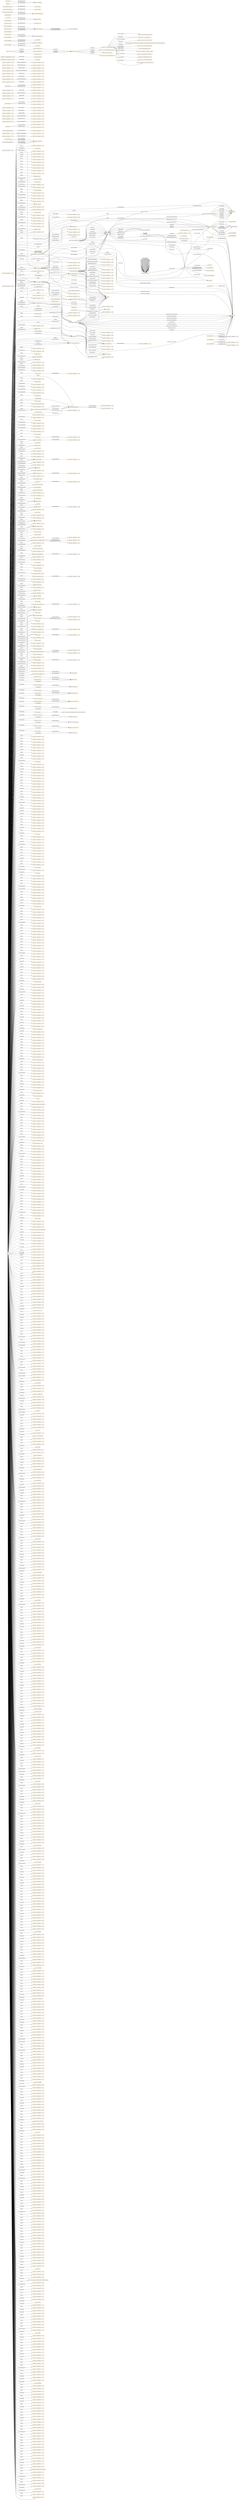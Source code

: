 digraph ar2dtool_diagram { 
rankdir=LR;
size="1501"
node [shape = rectangle, color="orange"]; "geoes:Municipio" "geopolitical:territory" "owl:Thing" "geoes:Estero" "geoes:ZonaContigua" "-3e5020d1:18569d24c7a:-7f80" "-3e5020d1:18569d24c7a:-7dc5" "geoes:Lavajo" "-3e5020d1:18569d24c7a:-7fa3" "-3e5020d1:18569d24c7a:-7d13" "-3e5020d1:18569d24c7a:-7c89" "geoes:Morfologia" "-3e5020d1:18569d24c7a:-7cee" "-3e5020d1:18569d24c7a:-7de1" "-3e5020d1:18569d24c7a:-7db2" "-3e5020d1:18569d24c7a:-7e07" "geoes:Torrente" "-3e5020d1:18569d24c7a:-7d56" "geoes:MasaDeAguaArtificial" "-3e5020d1:18569d24c7a:-7d6f" "geoes:Estuario" "-3e5020d1:18569d24c7a:-7d08" "-3e5020d1:18569d24c7a:-7d1e" "-3e5020d1:18569d24c7a:-7da4" "-3e5020d1:18569d24c7a:-7ceb" "-3e5020d1:18569d24c7a:-7e51" "-3e5020d1:18569d24c7a:-7ce9" "geoes:Canyo" "-3e5020d1:18569d24c7a:-7fc0" "geoes:Acuifero" "-3e5020d1:18569d24c7a:-7cde" "-3e5020d1:18569d24c7a:-7cbe" "-3e5020d1:18569d24c7a:-7dad" "-3e5020d1:18569d24c7a:-7d45" "-3e5020d1:18569d24c7a:-7e7c" "geoes:Nevero" "-3e5020d1:18569d24c7a:-7d5e" "geoes:FuenteArtificial" "-3e5020d1:18569d24c7a:-7cf5" "-3e5020d1:18569d24c7a:-7c5a" "geoes:Mar" "-3e5020d1:18569d24c7a:-7f95" "-3e5020d1:18569d24c7a:-7e05" "-3e5020d1:18569d24c7a:-7d0d" "-3e5020d1:18569d24c7a:-7c53" "-3e5020d1:18569d24c7a:-7c99" "-3e5020d1:18569d24c7a:-7fd4" "-3e5020d1:18569d24c7a:-7e57" "-3e5020d1:18569d24c7a:-7fa0" "geoes:Canal" "-3e5020d1:18569d24c7a:-7e3f" "-3e5020d1:18569d24c7a:-7ce0" "geoes:Arroyo" "-3e5020d1:18569d24c7a:-7cad" "-3e5020d1:18569d24c7a:-7c8d" "-3e5020d1:18569d24c7a:-7d80" "-3e5020d1:18569d24c7a:-7e13" "-3e5020d1:18569d24c7a:-7c96" "geoes:Rio" "-3e5020d1:18569d24c7a:-7dd6" "geoes:Recinto" "geoes:Saladar" "-3e5020d1:18569d24c7a:-7d53" "-3e5020d1:18569d24c7a:-7f29" "geoes:ZonaEconomicaExclusiva" "-3e5020d1:18569d24c7a:-7c3e" "geoes:FenomenoHidrografico" "-3e5020d1:18569d24c7a:-7ff2" "-3e5020d1:18569d24c7a:-7fdc" "geoes:CanalAguasContinentales" "geoes:Aluvion" "-3e5020d1:18569d24c7a:-7cc4" "-3e5020d1:18569d24c7a:-7c5d" "geoes:Acequia" "-3e5020d1:18569d24c7a:-7d04" "-3e5020d1:18569d24c7a:-7e31" "-3e5020d1:18569d24c7a:-7cef" "-3e5020d1:18569d24c7a:-7f10" "-3e5020d1:18569d24c7a:-7e26" "-3e5020d1:18569d24c7a:-7c40" "geoes:AltaMar" "geoes:Pozo" "geoes:AguasCorrientes" "geoes:CanalMarino" "geoes:Delta" "geoes:Humedal" "geoes:Charca" "geoes:Tuberia" "-3e5020d1:18569d24c7a:-7c4c" "-3e5020d1:18569d24c7a:-7f1e" "-3e5020d1:18569d24c7a:-7ce2" "-3e5020d1:18569d24c7a:-7f72" "-3e5020d1:18569d24c7a:-7e2a" "geoes:Lago" "geoes:AguasSubterraneas" "geoes:Dren" "geoes:AguasDulces" "geoes:Captacion" "-3e5020d1:18569d24c7a:-7c66" "-3e5020d1:18569d24c7a:-7f16" "-3e5020d1:18569d24c7a:-7e44" "-3e5020d1:18569d24c7a:-7fa9" "geoes:Ibon" "-3e5020d1:18569d24c7a:-7d26" "geoes:Nacimiento" "-3e5020d1:18569d24c7a:-7de7" "geoes:AguasCosteras" "geoes:Gola" "-3e5020d1:18569d24c7a:-7e00" "-3e5020d1:18569d24c7a:-7f69" "geoes:HidronimoPuntual" "geoes:Albufera" "-3e5020d1:18569d24c7a:-7f13" "-3e5020d1:18569d24c7a:-7f51" "geoes:AguasQuietas" "geoes:ZonaHumeda" "geoes:AguasMarinas" "geoes:ZonaEncharcable" "-3e5020d1:18569d24c7a:-7dce" "-3e5020d1:18569d24c7a:-7c71" "geoes:Basines" "-3e5020d1:18569d24c7a:-7c42" "-3e5020d1:18569d24c7a:-7e66" "-3e5020d1:18569d24c7a:-7e6d" "-3e5020d1:18569d24c7a:-7dc1" "-3e5020d1:18569d24c7a:-7e76" "geoes:Embalse" "-3e5020d1:18569d24c7a:-7e1c" "geoes:Marisma" "geoes:Ojo" "-3e5020d1:18569d24c7a:-7f40" "-3e5020d1:18569d24c7a:-7e22" "geoes:Glaciar" "geoes:AguasSuperficiales" "-3e5020d1:18569d24c7a:-7d96" "geoes:Acuitardo" "geoes:Toma" "-3e5020d1:18569d24c7a:-7e03" "-3e5020d1:18569d24c7a:-7c82" "geoes:Manantial" "-3e5020d1:18569d24c7a:-7cd6" "-3e5020d1:18569d24c7a:-7f92" "-3e5020d1:18569d24c7a:-7f1a" "geoes:Desembocadura" "-3e5020d1:18569d24c7a:-7f56" "geoes:Cascada" "-3e5020d1:18569d24c7a:-7fb5" "-3e5020d1:18569d24c7a:-7fe9" "geoes:Rapido" "-3e5020d1:18569d24c7a:-7d0c" "geoes:Corriente" "-3e5020d1:18569d24c7a:-7fbb" "geoes:Deposito" "-3e5020d1:18569d24c7a:-7e69" "-3e5020d1:18569d24c7a:-7e09" "geoes:AguasCorrientesArtificiales" "-3e5020d1:18569d24c7a:-7d5a" "geoes:Canalillo" "geoes:SurgenciaNatural" "-3e5020d1:18569d24c7a:-7cfd" "geoes:SurgenciaArtificial" "-3e5020d1:18569d24c7a:-7f36" "-3e5020d1:18569d24c7a:-7c95" "-3e5020d1:18569d24c7a:-7e1f" "-3e5020d1:18569d24c7a:-7d50" "geoes:Bodon" "-3e5020d1:18569d24c7a:-7fd0" "-3e5020d1:18569d24c7a:-7ce4" "geoes:MarTerritorial" "-3e5020d1:18569d24c7a:-7f9d" "-3e5020d1:18569d24c7a:-7e63" "-3e5020d1:18569d24c7a:-7ca8" "geoes:Confluencia" "-3e5020d1:18569d24c7a:-7fec" "-3e5020d1:18569d24c7a:-7d7b" "geoes:CanalAguasMarinas" "-3e5020d1:18569d24c7a:-7ffb" "-3e5020d1:18569d24c7a:-7dca" "-3e5020d1:18569d24c7a:-7c46" "geoes:Distribucion" "geoes:Afluente" "-3e5020d1:18569d24c7a:-7f79" "-3e5020d1:18569d24c7a:-7f59" "-3e5020d1:18569d24c7a:-7fb8" "-3e5020d1:18569d24c7a:-7fc7" "-3e5020d1:18569d24c7a:-7ca7" "-3e5020d1:18569d24c7a:-7f25" "geoes:Conducto" "-3e5020d1:18569d24c7a:-7f6d" "geoes:AguasCorrientesNaturales" "-3e5020d1:18569d24c7a:-7cc8" "-3e5020d1:18569d24c7a:-7d72" "-3e5020d1:18569d24c7a:-7e71" "geoes:Chortal" "-3e5020d1:18569d24c7a:-7c35" "geoes:Desague" "geoes:CorrienteSubterranea" "-3e5020d1:18569d24c7a:-7ff5" "geoes:Sumidero" "-3e5020d1:18569d24c7a:-7f60" "-3e5020d1:18569d24c7a:-7d17" "-3e5020d1:18569d24c7a:-7e2c" "-3e5020d1:18569d24c7a:-7fe5" "geoes:Aljibe" "geoes:AguasQuietasNaturales" "geoes:Meandro" "geoes:AguasDeTransicion" "geoes:Barranco" "-3e5020d1:18569d24c7a:-7f8a" "geoes:MasaDeHielo" "-3e5020d1:18569d24c7a:-7faf" "geoes:Salina" "geoes:AguasSaladas" "geoes:Surgencia" "geoes:Ria" "-3e5020d1:18569d24c7a:-7ce6" "-3e5020d1:18569d24c7a:-7e5c" "geoes:AguasContinentales" "-3e5020d1:18569d24c7a:-7f8f" "-3e5020d1:18569d24c7a:-7fac" "geoes:CuencaHidrografica" "-3e5020d1:18569d24c7a:-7c62" "geoes:Lucio" "-3e5020d1:18569d24c7a:-7d22" "geoes:Laguna" "-3e5020d1:18569d24c7a:-7f22" "-3e5020d1:18569d24c7a:-7e38" "geoes:Aguas" "-3e5020d1:18569d24c7a:-7f99" "-3e5020d1:18569d24c7a:-7fcd" "-3e5020d1:18569d24c7a:-7ff8" "-3e5020d1:18569d24c7a:-7e4b" "geoes:LagunaSalada" "geoes:AguasQuietasArtificiales" "-3e5020d1:18569d24c7a:-7dbb" "-3e5020d1:18569d24c7a:-7d2d" "geoes:FuenteArtesana" "-3e5020d1:18569d24c7a:-7fe2" "-3e5020d1:18569d24c7a:-7e7f" "geoes:Rambla" "-3e5020d1:18569d24c7a:-7cbb" "-3e5020d1:18569d24c7a:-7f30" "-3e5020d1:18569d24c7a:-7fd7" "-3e5020d1:18569d24c7a:-7dee" "-3e5020d1:18569d24c7a:-7e5f" "-3e5020d1:18569d24c7a:-7f4e" "-3e5020d1:18569d24c7a:-7ccb" "wgs84_pos:SpatialThing" "time:TimeZone" "time:GeneralDateTimeDescription" "time:DateTimeInterval" "time:TRS" "time:TemporalDuration" "time:Duration" "time:GeneralDurationDescription" "time:ProperInterval" "time:TimePosition" "205df5e89e7505121ea8b2a14b47a6dc" "time:TemporalPosition" "time:Interval" "time:TemporalEntity" "time:MonthOfYear" "1dd3af9141c16e48db6e4db1a12f7667" "time:TemporalUnit" "time:Instant" "time:DayOfWeek" ; /*classes style*/
	"geoes:top.owl" -> "http://www.w3.org/2006/time" [ label = "owl:imports" ];
	"geoes:top.owl" -> "http://www.w3.org/2003/01/geo/wgs84_pos" [ label = "owl:imports" ];
	"geoes:top.owl" -> "http://vocab.deri.ie/scovo" [ label = "owl:imports" ];
	"geoes:top.owl" -> "http://aims.fao.org/aos/geopolitical.owl" [ label = "owl:imports" ];
	"geoes:AguasContinentales" -> "-3e5020d1:18569d24c7a:-7e69" [ label = "owl:equivalentClass" ];
	"http://www.w3.org/2006/time" -> "http://orcid.org/0000-0002-3884-3420" [ label = "dcterms:creator" ];
	"http://www.w3.org/2006/time" -> "http://www.w3.org/TR/owl-time" [ label = "rdfs:seeAlso" ];
	"http://www.w3.org/2006/time" -> "http://dx.doi.org/10.3233/SW-150187" [ label = "rdfs:seeAlso" ];
	"http://www.w3.org/2006/time" -> "http://www.semantic-web-journal.net/content/time-ontology-extended-non-gregorian-calendar-applications" [ label = "rdfs:seeAlso" ];
	"http://www.w3.org/2006/time" -> "http://www.w3.org/TR/owl-time" [ label = "dcterms:isVersionOf" ];
	"http://www.w3.org/2006/time" -> "http://www.w3.org/2006/time#2016" [ label = "owl:versionIRI" ];
	"http://www.w3.org/2006/time" -> "mailto:panfeng66@gmail.com" [ label = "dcterms:creator" ];
	"http://www.w3.org/2006/time" -> "https://en.wikipedia.org/wiki/Jerry_Hobbs" [ label = "dcterms:creator" ];
	"http://www.w3.org/2006/time" -> "https://orcid.org/0000-0001-8269-8171" [ label = "dcterms:contributor" ];
	"http://www.w3.org/2006/time" -> "mailto:chris.little@metoffice.gov.uk" [ label = "dcterms:contributor" ];
	"http://www.w3.org/2006/time" -> "http://www.w3.org/2006/time#2006" [ label = "owl:priorVersion" ];
	"http://www.w3.org/2006/time" -> "https://creativecommons.org/licenses/by/4.0/" [ label = "dcterms:license" ];
	"time:generalDay" -> "-3e5020d1:18569d24c7a:-7c2a" [ label = "owl:withRestrictions" ];
	"time:generalDay" -> "xsd:string" [ label = "owl:onDatatype" ];
	"time:intervalBefore" -> "time:intervalDisjoint" [ label = "rdfs:subPropertyOf" ];
	"time:intervalBefore" -> "time:before" [ label = "rdfs:subPropertyOf" ];
	"geoes:geopolitica.owl" -> "geoes:top.owl" [ label = "owl:imports" ];
	"time:inDateTime" -> "time:inTemporalPosition" [ label = "rdfs:subPropertyOf" ];
	"geoes:sometido_a_descarga_por" -> "geoes:sometido" [ label = "rdfs:subPropertyOf" ];
	"time:intervalFinishes" -> "time:intervalIn" [ label = "rdfs:subPropertyOf" ];
	"geoes:transportes.owl" -> "geoes:top.owl" [ label = "owl:imports" ];
	"wgs84_pos:location" -> "foaf:based_near" [ label = "rdfs:subPropertyOf" ];
	"geoes:AguasCorrientes" -> "-3e5020d1:18569d24c7a:-7e66" [ label = "owl:equivalentClass" ];
	"time:hasEnd" -> "time:hasTime" [ label = "rdfs:subPropertyOf" ];
	"geoes:Rambla" -> "-3e5020d1:18569d24c7a:-7ca8" [ label = "owl:equivalentClass" ];
	"geoes:transvasa" -> "geoes:conduce" [ label = "rdfs:subPropertyOf" ];
	"geoes:desembocaEn" -> "geoes:desagua_en" [ label = "rdfs:subPropertyOf" ];
	"geoes:Lucio" -> "-3e5020d1:18569d24c7a:-7cf5" [ label = "owl:equivalentClass" ];
	"time:hasDurationDescription" -> "time:hasTemporalDuration" [ label = "rdfs:subPropertyOf" ];
	"geoes:" -> "geoes:hydro.owl" [ label = "owl:imports" ];
	"geoes:" -> "geoes:transportes.owl" [ label = "owl:imports" ];
	"geoes:" -> "geoes:geopolitica.owl" [ label = "owl:imports" ];
	"geoes:Acuifero" -> "-3e5020d1:18569d24c7a:-7e7c" [ label = "owl:equivalentClass" ];
	"geoes:Aguas" -> "-3e5020d1:18569d24c7a:-7e6d" [ label = "owl:equivalentClass" ];
	"geoes:precedeA" -> "geoes:esta_proxima_a" [ label = "rdfs:subPropertyOf" ];
	"time:intervalIn" -> "time:intervalEquals" [ label = "owl:propertyDisjointWith" ];
	"time:inTimePosition" -> "time:inTemporalPosition" [ label = "rdfs:subPropertyOf" ];
	"geoes:Pozo" -> "-3e5020d1:18569d24c7a:-7cad" [ label = "owl:equivalentClass" ];
	"geoes:es_transvasada" -> "geoes:es_conducido_por" [ label = "rdfs:subPropertyOf" ];
	"geoes:distribuye" -> "geoes:conduce" [ label = "rdfs:subPropertyOf" ];
	"geoes:Canal" -> "-3e5020d1:18569d24c7a:-7dc5" [ label = "owl:equivalentClass" ];
	"geoes:transmite" -> "geoes:permite" [ label = "rdfs:subPropertyOf" ];
	"time:generalYear" -> "-3e5020d1:18569d24c7a:-7c28" [ label = "owl:withRestrictions" ];
	"time:generalYear" -> "xsd:string" [ label = "owl:onDatatype" ];
	"time:intervalStarts" -> "time:intervalIn" [ label = "rdfs:subPropertyOf" ];
	"geoes:nombre_alternativo" -> "geoes:nombre" [ label = "rdfs:subPropertyOf" ];
	"time:intervalDuring" -> "time:intervalIn" [ label = "rdfs:subPropertyOf" ];
	"time:ProperInterval" -> "time:Instant" [ label = "owl:disjointWith" ];
	"geoes:AguasQuietas" -> "-3e5020d1:18569d24c7a:-7e22" [ label = "owl:equivalentClass" ];
	"time:seconds" -> "http://www.bipm.org/en/publications/si-brochure/second.html" [ label = "rdfs:seeAlso" ];
	"geoes:se_extrae_para" -> "geoes:alimenta_a" [ label = "rdfs:subPropertyOf" ];
	"geoes:AguasQuietasNaturales" -> "-3e5020d1:18569d24c7a:-7e1c" [ label = "owl:equivalentClass" ];
	"geoes:Idioma_alternativo" -> "geoes:idioma" [ label = "rdfs:subPropertyOf" ];
	"time:generalMonth" -> "-3e5020d1:18569d24c7a:-7c29" [ label = "owl:withRestrictions" ];
	"time:generalMonth" -> "xsd:string" [ label = "owl:onDatatype" ];
	"time:intervalEquals" -> "time:intervalIn" [ label = "owl:propertyDisjointWith" ];
	"geoes:CanalAguasMarinas" -> "-3e5020d1:18569d24c7a:-7dbb" [ label = "owl:equivalentClass" ];
	"geoes:ZonaHumeda" -> "-3e5020d1:18569d24c7a:-7c42" [ label = "owl:equivalentClass" ];
	"geoes:Afluente" -> "-3e5020d1:18569d24c7a:-7e71" [ label = "owl:equivalentClass" ];
	"geoes:Afluente" -> "-3e5020d1:18569d24c7a:-7e76" [ label = "owl:equivalentClass" ];
	"geoes:se_extrae" -> "geoes:es_alimentada_por" [ label = "rdfs:subPropertyOf" ];
	"geoes:AguasCorrientesArtificiales" -> "-3e5020d1:18569d24c7a:-7e5f" [ label = "owl:equivalentClass" ];
	"geoes:AguasCorrientesArtificiales" -> "-3e5020d1:18569d24c7a:-7e63" [ label = "owl:equivalentClass" ];
	"geoes:AguasSuperficiales" -> "-3e5020d1:18569d24c7a:-7e00" [ label = "owl:equivalentClass" ];
	"time:hasDuration" -> "time:hasTemporalDuration" [ label = "rdfs:subPropertyOf" ];
	"geoes:AguasDeTransicion" -> "-3e5020d1:18569d24c7a:-7e31" [ label = "owl:equivalentClass" ];
	"geoes:AguasDeTransicion" -> "-3e5020d1:18569d24c7a:-7e3f" [ label = "owl:equivalentClass" ];
	"time:hasBeginning" -> "time:hasTime" [ label = "rdfs:subPropertyOf" ];
	"geoes:MasaDeAguaArtificial" -> "-3e5020d1:18569d24c7a:-7cc8" [ label = "owl:equivalentClass" ];
	"geoes:Nacimiento" -> "-3e5020d1:18569d24c7a:-7cbe" [ label = "owl:equivalentClass" ];
	"geoes:Dren" -> "-3e5020d1:18569d24c7a:-7d5e" [ label = "owl:equivalentClass" ];
	"geoes:long" -> "geoes:coordenadas" [ label = "rdfs:subPropertyOf" ];
	"geoes:Gola" -> "-3e5020d1:18569d24c7a:-7d1e" [ label = "owl:equivalentClass" ];
	"geoes:CanalAguasContinentales" -> "-3e5020d1:18569d24c7a:-7dc1" [ label = "owl:equivalentClass" ];
	"geoes:AguasQuietasArtificiales" -> "-3e5020d1:18569d24c7a:-7e1f" [ label = "owl:equivalentClass" ];
	"geoes:SurgenciaArtificial" -> "-3e5020d1:18569d24c7a:-7c5a" [ label = "owl:equivalentClass" ];
	"time:TemporalEntity" -> "-3e5020d1:18569d24c7a:-7c2e" [ label = "owl:unionOf" ];
	"geoes:es_distribuida" -> "geoes:es_conducido_por" [ label = "rdfs:subPropertyOf" ];
	"geoes:sigueA" -> "geoes:esta_proxima_a" [ label = "rdfs:subPropertyOf" ];
	"geoes:Surgencia" -> "-3e5020d1:18569d24c7a:-7c5d" [ label = "owl:equivalentClass" ];
	"geoes:es_capturado" -> "geoes:es_conectado_con" [ label = "rdfs:subPropertyOf" ];
	"geoes:Desague" -> "-3e5020d1:18569d24c7a:-7d72" [ label = "owl:equivalentClass" ];
	"geoes:captura" -> "geoes:conecta_con" [ label = "rdfs:subPropertyOf" ];
	"geoes:sometida_a_influencia_de" -> "geoes:sometido" [ label = "rdfs:subPropertyOf" ];
	"NULL" -> "-3e5020d1:18569d24c7a:-7dea" [ label = "rdf:rest" ];
	"NULL" -> "-3e5020d1:18569d24c7a:-7f97" [ label = "rdf:rest" ];
	"NULL" -> "-3e5020d1:18569d24c7a:-7cd1" [ label = "rdf:rest" ];
	"NULL" -> "-3e5020d1:18569d24c7a:-7d94" [ label = "rdf:rest" ];
	"NULL" -> "geoes:Deposito" [ label = "rdf:first" ];
	"NULL" -> "-3e5020d1:18569d24c7a:-7eb3" [ label = "rdf:rest" ];
	"NULL" -> "-3e5020d1:18569d24c7a:-7eec" [ label = "owl:oneOf" ];
	"NULL" -> "-3e5020d1:18569d24c7a:-7f65" [ label = "rdf:rest" ];
	"NULL" -> "-3e5020d1:18569d24c7a:-7d17" [ label = "owl:allValuesFrom" ];
	"NULL" -> "geoes:Ria" [ label = "owl:someValuesFrom" ];
	"NULL" -> "-3e5020d1:18569d24c7a:-7e7e" [ label = "owl:unionOf" ];
	"NULL" -> "-3e5020d1:18569d24c7a:-7f26" [ label = "rdf:rest" ];
	"NULL" -> "geoes:Lago" [ label = "rdf:first" ];
	"NULL" -> "xsd:gMonth" [ label = "owl:allValuesFrom" ];
	"NULL" -> "-3e5020d1:18569d24c7a:-7ee4" [ label = "owl:oneOf" ];
	"NULL" -> "-3e5020d1:18569d24c7a:-7d62" [ label = "rdf:rest" ];
	"NULL" -> "-3e5020d1:18569d24c7a:-7ced" [ label = "owl:unionOf" ];
	"NULL" -> "geoes:Barranco" [ label = "owl:allValuesFrom" ];
	"NULL" -> "-3e5020d1:18569d24c7a:-7f33" [ label = "rdf:rest" ];
	"NULL" -> "geoes:FuenteArtesana" [ label = "rdf:first" ];
	"NULL" -> "geoes:ZonaEncharcable" [ label = "rdf:first" ];
	"NULL" -> "-3e5020d1:18569d24c7a:-7f83" [ label = "rdf:rest" ];
	"NULL" -> "-3e5020d1:18569d24c7a:-7e4d" [ label = "rdf:rest" ];
	"NULL" -> "-3e5020d1:18569d24c7a:-7d30" [ label = "rdf:rest" ];
	"NULL" -> "-3e5020d1:18569d24c7a:-7e0e" [ label = "rdf:rest" ];
	"NULL" -> "-3e5020d1:18569d24c7a:-7eff" [ label = "rdf:rest" ];
	"NULL" -> "-3e5020d1:18569d24c7a:-7ded" [ label = "owl:unionOf" ];
	"NULL" -> "-3e5020d1:18569d24c7a:-7f01" [ label = "rdf:rest" ];
	"NULL" -> "-3e5020d1:18569d24c7a:-7f90" [ label = "rdf:rest" ];
	"NULL" -> "-3e5020d1:18569d24c7a:-7e25" [ label = "owl:unionOf" ];
	"NULL" -> "geoes:Basines" [ label = "rdf:first" ];
	"NULL" -> "-3e5020d1:18569d24c7a:-7de1" [ label = "owl:someValuesFrom" ];
	"NULL" -> "-3e5020d1:18569d24c7a:-7ecd" [ label = "rdf:rest" ];
	"NULL" -> "-3e5020d1:18569d24c7a:-7dce" [ label = "owl:allValuesFrom" ];
	"NULL" -> "-3e5020d1:18569d24c7a:-7d3f" [ label = "owl:intersectionOf" ];
	"NULL" -> "-3e5020d1:18569d24c7a:-7eda" [ label = "rdf:rest" ];
	"NULL" -> "geoes:Canal" [ label = "rdf:first" ];
	"NULL" -> "-3e5020d1:18569d24c7a:-7c8c" [ label = "owl:unionOf" ];
	"NULL" -> "-3e5020d1:18569d24c7a:-7ff4" [ label = "owl:unionOf" ];
	"NULL" -> "geoes:Manantial" [ label = "rdf:first" ];
	"NULL" -> "-3e5020d1:18569d24c7a:-7fbf" [ label = "owl:unionOf" ];
	"NULL" -> "time:GeneralDateTimeDescription" [ label = "rdf:first" ];
	"NULL" -> "-3e5020d1:18569d24c7a:-7d4e" [ label = "rdf:rest" ];
	"NULL" -> "-3e5020d1:18569d24c7a:-7e88" [ label = "rdf:rest" ];
	"NULL" -> "-3e5020d1:18569d24c7a:-7d0f" [ label = "rdf:rest" ];
	"NULL" -> "-3e5020d1:18569d24c7a:-7d4a" [ label = "rdf:rest" ];
	"NULL" -> "-3e5020d1:18569d24c7a:-7f5f" [ label = "owl:unionOf" ];
	"NULL" -> "-3e5020d1:18569d24c7a:-7e49" [ label = "rdf:rest" ];
	"NULL" -> "time:year" [ label = "owl:onProperty" ];
	"NULL" -> "-3e5020d1:18569d24c7a:-7c85" [ label = "rdf:rest" ];
	"NULL" -> "-3e5020d1:18569d24c7a:-7cfd" [ label = "owl:someValuesFrom" ];
	"NULL" -> "-3e5020d1:18569d24c7a:-7f6f" [ label = "rdf:rest" ];
	"NULL" -> "-3e5020d1:18569d24c7a:-7c25" [ label = "owl:unionOf" ];
	"NULL" -> "-3e5020d1:18569d24c7a:-7cec" [ label = "owl:intersectionOf" ];
	"NULL" -> "geoes:Aguas" [ label = "rdf:first" ];
	"NULL" -> "-3e5020d1:18569d24c7a:-7f7c" [ label = "rdf:rest" ];
	"NULL" -> "-3e5020d1:18569d24c7a:-7f3d" [ label = "rdf:rest" ];
	"NULL" -> "geoes:Marisma" [ label = "owl:allValuesFrom" ];
	"NULL" -> "-3e5020d1:18569d24c7a:-7fc5" [ label = "rdf:rest" ];
	"NULL" -> "geoes:Acuifero" [ label = "owl:allValuesFrom" ];
	"NULL" -> "-3e5020d1:18569d24c7a:-7e09" [ label = "owl:allValuesFrom" ];
	"NULL" -> "-3e5020d1:18569d24c7a:-7ddf" [ label = "rdf:rest" ];
	"NULL" -> "-3e5020d1:18569d24c7a:-7cba" [ label = "owl:unionOf" ];
	"NULL" -> "-3e5020d1:18569d24c7a:-7e24" [ label = "rdf:rest" ];
	"NULL" -> "-3e5020d1:18569d24c7a:-7dca" [ label = "owl:someValuesFrom" ];
	"NULL" -> "-3e5020d1:18569d24c7a:-7c60" [ label = "rdf:rest" ];
	"NULL" -> "geoes:estaEn" [ label = "owl:onProperty" ];
	"NULL" -> "-3e5020d1:18569d24c7a:-7c92" [ label = "owl:intersectionOf" ];
	"NULL" -> "time:days" [ label = "owl:onProperty" ];
	"NULL" -> "-3e5020d1:18569d24c7a:-7f4a" [ label = "rdf:rest" ];
	"NULL" -> "-3e5020d1:18569d24c7a:-7fd2" [ label = "rdf:rest" ];
	"NULL" -> "-3e5020d1:18569d24c7a:-7d89" [ label = "rdf:rest" ];
	"NULL" -> "-3e5020d1:18569d24c7a:-7dec" [ label = "rdf:rest" ];
	"NULL" -> "geoes:Ibon" [ label = "owl:someValuesFrom" ];
	"NULL" -> "-3e5020d1:18569d24c7a:-7d5d" [ label = "owl:intersectionOf" ];
	"NULL" -> "-3e5020d1:18569d24c7a:-7d00" [ label = "owl:intersectionOf" ];
	"NULL" -> "-3e5020d1:18569d24c7a:-7ce8" [ label = "rdf:rest" ];
	"NULL" -> "-3e5020d1:18569d24c7a:-7ef8" [ label = "rdf:rest" ];
	"NULL" -> "geoes:AguasCorrientesNaturales" [ label = "rdf:first" ];
	"NULL" -> "-3e5020d1:18569d24c7a:-7dbe" [ label = "rdf:rest" ];
	"NULL" -> "geoes:CorrienteSubterranea" [ label = "rdf:first" ];
	"NULL" -> "-3e5020d1:18569d24c7a:-7ee1" [ label = "owl:oneOf" ];
	"NULL" -> "-3e5020d1:18569d24c7a:-7cf1" [ label = "rdf:rest" ];
	"NULL" -> "geoes:evacua_de" [ label = "owl:onProperty" ];
	"NULL" -> "-3e5020d1:18569d24c7a:-7d64" [ label = "rdf:rest" ];
	"NULL" -> "-3e5020d1:18569d24c7a:-7fdf" [ label = "rdf:rest" ];
	"NULL" -> "-3e5020d1:18569d24c7a:-7f39" [ label = "rdf:rest" ];
	"NULL" -> "-3e5020d1:18569d24c7a:-7c3f" [ label = "rdf:rest" ];
	"NULL" -> "-3e5020d1:18569d24c7a:-7e4b" [ label = "owl:allValuesFrom" ];
	"NULL" -> "-3e5020d1:18569d24c7a:-7f85" [ label = "rdf:rest" ];
	"NULL" -> "-3e5020d1:18569d24c7a:-7dac" [ label = "owl:intersectionOf" ];
	"NULL" -> "-3e5020d1:18569d24c7a:-7f46" [ label = "rdf:rest" ];
	"NULL" -> "-3e5020d1:18569d24c7a:-7fad" [ label = "rdf:rest" ];
	"NULL" -> "-3e5020d1:18569d24c7a:-7e9f" [ label = "rdf:rest" ];
	"NULL" -> "-3e5020d1:18569d24c7a:-7eb4" [ label = "owl:oneOf" ];
	"NULL" -> "-3e5020d1:18569d24c7a:-7d82" [ label = "rdf:rest" ];
	"NULL" -> "-3e5020d1:18569d24c7a:-7f07" [ label = "rdf:rest" ];
	"NULL" -> "-3e5020d1:18569d24c7a:-7e9b" [ label = "rdf:rest" ];
	"NULL" -> "geoes:conecta_con" [ label = "owl:onProperty" ];
	"NULL" -> "-3e5020d1:18569d24c7a:-7f53" [ label = "rdf:rest" ];
	"NULL" -> "-3e5020d1:18569d24c7a:-7f14" [ label = "rdf:rest" ];
	"NULL" -> "-3e5020d1:18569d24c7a:-7e2e" [ label = "rdf:rest" ];
	"NULL" -> "geoes:Salina" [ label = "rdf:first" ];
	"NULL" -> "geoes:AguasCorrientesNaturales" [ label = "owl:someValuesFrom" ];
	"NULL" -> "-3e5020d1:18569d24c7a:-7e3d" [ label = "owl:intersectionOf" ];
	"NULL" -> "-3e5020d1:18569d24c7a:-7e3b" [ label = "rdf:rest" ];
	"NULL" -> "-3e5020d1:18569d24c7a:-7d0a" [ label = "owl:unionOf" ];
	"NULL" -> "-3e5020d1:18569d24c7a:-7e37" [ label = "owl:unionOf" ];
	"NULL" -> "-3e5020d1:18569d24c7a:-7cdd" [ label = "rdf:rest" ];
	"NULL" -> "-3e5020d1:18569d24c7a:-7e89" [ label = "owl:oneOf" ];
	"NULL" -> "geoes:Distribucion" [ label = "rdf:first" ];
	"NULL" -> "-3e5020d1:18569d24c7a:-7de5" [ label = "rdf:rest" ];
	"NULL" -> "-3e5020d1:18569d24c7a:-7c87" [ label = "rdf:rest" ];
	"NULL" -> "-3e5020d1:18569d24c7a:-7ebb" [ label = "rdf:rest" ];
	"NULL" -> "geoes:Embalse" [ label = "owl:someValuesFrom" ];
	"NULL" -> "-3e5020d1:18569d24c7a:-7cfb" [ label = "rdf:rest" ];
	"NULL" -> "-3e5020d1:18569d24c7a:-7de7" [ label = "owl:allValuesFrom" ];
	"NULL" -> "geoes:deposita_en" [ label = "owl:onProperty" ];
	"NULL" -> "-3e5020d1:18569d24c7a:-7ce6" [ label = "rdf:first" ];
	"NULL" -> "geoes:AguasQuietasArtificiales" [ label = "rdf:first" ];
	"NULL" -> "geoes:AguasQuietasArtificiales" [ label = "owl:complementOf" ];
	"NULL" -> "geoes:Acuifero" [ label = "rdf:first" ];
	"NULL" -> "-3e5020d1:18569d24c7a:-7fd8" [ label = "rdf:rest" ];
	"NULL" -> "-3e5020d1:18569d24c7a:-7f8b" [ label = "rdf:rest" ];
	"NULL" -> "geoes:Manantial" [ label = "owl:allValuesFrom" ];
	"NULL" -> "geoes:SurgenciaArtificial" [ label = "rdf:first" ];
	"NULL" -> "-3e5020d1:18569d24c7a:-7c5c" [ label = "owl:unionOf" ];
	"NULL" -> "-3e5020d1:18569d24c7a:-7cf3" [ label = "owl:intersectionOf" ];
	"NULL" -> "geoes:Saladar" [ label = "rdf:first" ];
	"NULL" -> "-3e5020d1:18569d24c7a:-7f5d" [ label = "rdf:rest" ];
	"NULL" -> "-3e5020d1:18569d24c7a:-7fa6" [ label = "rdf:rest" ];
	"NULL" -> "-3e5020d1:18569d24c7a:-7c99" [ label = "owl:allValuesFrom" ];
	"NULL" -> "-3e5020d1:18569d24c7a:-7e38" [ label = "owl:allValuesFrom" ];
	"NULL" -> "-3e5020d1:18569d24c7a:-7dc9" [ label = "owl:unionOf" ];
	"NULL" -> "-3e5020d1:18569d24c7a:-7c80" [ label = "rdf:rest" ];
	"NULL" -> "-3e5020d1:18569d24c7a:-7f2f" [ label = "owl:unionOf" ];
	"NULL" -> "-3e5020d1:18569d24c7a:-7cc7" [ label = "owl:unionOf" ];
	"NULL" -> "-3e5020d1:18569d24c7a:-7f2b" [ label = "rdf:rest" ];
	"NULL" -> "-3e5020d1:18569d24c7a:-7fb3" [ label = "rdf:rest" ];
	"NULL" -> "-3e5020d1:18569d24c7a:-7f6c" [ label = "owl:unionOf" ];
	"NULL" -> "-3e5020d1:18569d24c7a:-7cc9" [ label = "rdf:rest" ];
	"NULL" -> "-3e5020d1:18569d24c7a:-7fba" [ label = "owl:unionOf" ];
	"NULL" -> "-3e5020d1:18569d24c7a:-7c3e" [ label = "rdf:first" ];
	"NULL" -> "-3e5020d1:18569d24c7a:-7d38" [ label = "rdf:rest" ];
	"NULL" -> "geoes:es_originado_por" [ label = "owl:onProperty" ];
	"NULL" -> "-3e5020d1:18569d24c7a:-7e43" [ label = "owl:unionOf" ];
	"NULL" -> "-3e5020d1:18569d24c7a:-7ee6" [ label = "rdf:rest" ];
	"NULL" -> "-3e5020d1:18569d24c7a:-7d25" [ label = "owl:unionOf" ];
	"NULL" -> "-3e5020d1:18569d24c7a:-7dd6" [ label = "owl:someValuesFrom" ];
	"NULL" -> "-3e5020d1:18569d24c7a:-7cd2" [ label = "rdf:rest" ];
	"NULL" -> "geoes:conduce" [ label = "owl:onProperty" ];
	"NULL" -> "geoes:Morfologia" [ label = "rdf:first" ];
	"NULL" -> "geoes:Lucio" [ label = "owl:someValuesFrom" ];
	"NULL" -> "-3e5020d1:18569d24c7a:-7c5b" [ label = "rdf:rest" ];
	"NULL" -> "-3e5020d1:18569d24c7a:-7ca0" [ label = "rdf:rest" ];
	"NULL" -> "-3e5020d1:18569d24c7a:-7f66" [ label = "rdf:rest" ];
	"NULL" -> "-3e5020d1:18569d24c7a:-7e26" [ label = "owl:someValuesFrom" ];
	"NULL" -> "-3e5020d1:18569d24c7a:-7f27" [ label = "rdf:rest" ];
	"NULL" -> "geoes:AguasMarinas" [ label = "owl:someValuesFrom" ];
	"NULL" -> "-3e5020d1:18569d24c7a:-7c2d" [ label = "rdf:rest" ];
	"NULL" -> "-3e5020d1:18569d24c7a:-7cb1" [ label = "rdf:rest" ];
	"NULL" -> "geoes:sufre_descarga_de" [ label = "owl:onProperty" ];
	"NULL" -> "-3e5020d1:18569d24c7a:-7f73" [ label = "rdf:rest" ];
	"NULL" -> "-3e5020d1:18569d24c7a:-7fda" [ label = "rdf:rest" ];
	"NULL" -> "-3e5020d1:18569d24c7a:-7d20" [ label = "rdf:rest" ];
	"NULL" -> "-3e5020d1:18569d24c7a:-7f34" [ label = "rdf:rest" ];
	"NULL" -> "-3e5020d1:18569d24c7a:-7e05" [ label = "rdf:first" ];
	"NULL" -> "-3e5020d1:18569d24c7a:-7d97" [ label = "owl:intersectionOf" ];
	"NULL" -> "-3e5020d1:18569d24c7a:-7e4e" [ label = "rdf:rest" ];
	"NULL" -> "-3e5020d1:18569d24c7a:-7e0f" [ label = "rdf:rest" ];
	"NULL" -> "-3e5020d1:18569d24c7a:-7f41" [ label = "rdf:rest" ];
	"NULL" -> "-3e5020d1:18569d24c7a:-7f24" [ label = "owl:unionOf" ];
	"NULL" -> "-3e5020d1:18569d24c7a:-7f02" [ label = "rdf:rest" ];
	"NULL" -> "geoes:discurre_sobre" [ label = "owl:onProperty" ];
	"NULL" -> "-3e5020d1:18569d24c7a:-7ece" [ label = "rdf:rest" ];
	"NULL" -> "time:numericDuration" [ label = "owl:onProperty" ];
	"NULL" -> "rdf:nil" [ label = "rdf:rest" ];
	"NULL" -> "-3e5020d1:18569d24c7a:-7fb4" [ label = "owl:unionOf" ];
	"NULL" -> "1e40b0f34c0f09430616c0c8c8f64250" [ label = "rdf:first" ];
	"NULL" -> "-3e5020d1:18569d24c7a:-7c68" [ label = "rdf:rest" ];
	"NULL" -> "-3e5020d1:18569d24c7a:-7edb" [ label = "rdf:rest" ];
	"NULL" -> "geoes:Conducto" [ label = "rdf:first" ];
	"NULL" -> "-3e5020d1:18569d24c7a:-7db3" [ label = "owl:intersectionOf" ];
	"NULL" -> "-3e5020d1:18569d24c7a:-7ec0" [ label = "owl:oneOf" ];
	"NULL" -> "geoes:esta_proxima_a" [ label = "owl:onProperty" ];
	"NULL" -> "-3e5020d1:18569d24c7a:-7c86" [ label = "rdf:rest" ];
	"NULL" -> "geoes:Humedal" [ label = "rdf:first" ];
	"NULL" -> "-3e5020d1:18569d24c7a:-7fb9" [ label = "rdf:rest" ];
	"NULL" -> "-3e5020d1:18569d24c7a:-7c43" [ label = "rdf:rest" ];
	"NULL" -> "-3e5020d1:18569d24c7a:-7e18" [ label = "rdf:rest" ];
	"NULL" -> "-3e5020d1:18569d24c7a:-7f7d" [ label = "rdf:rest" ];
	"NULL" -> "-3e5020d1:18569d24c7a:-7d2a" [ label = "rdf:rest" ];
	"NULL" -> "-3e5020d1:18569d24c7a:-7f3e" [ label = "rdf:rest" ];
	"NULL" -> "-3e5020d1:18569d24c7a:-7e5d" [ label = "owl:intersectionOf" ];
	"NULL" -> "time:Duration" [ label = "rdf:first" ];
	"NULL" -> "-3e5020d1:18569d24c7a:-7e64" [ label = "rdf:rest" ];
	"NULL" -> "geoes:AguasDulces" [ label = "owl:complementOf" ];
	"NULL" -> "geoes:puede_fluir_como" [ label = "owl:onProperty" ];
	"NULL" -> "-3e5020d1:18569d24c7a:-7f4b" [ label = "rdf:rest" ];
	"NULL" -> "-3e5020d1:18569d24c7a:-7f0c" [ label = "rdf:rest" ];
	"NULL" -> "-3e5020d1:18569d24c7a:-7e32" [ label = "rdf:rest" ];
	"NULL" -> "-3e5020d1:18569d24c7a:-7d2c" [ label = "owl:intersectionOf" ];
	"NULL" -> "-3e5020d1:18569d24c7a:-7c88" [ label = "owl:unionOf" ];
	"NULL" -> "-3e5020d1:18569d24c7a:-7e82" [ label = "rdf:rest" ];
	"NULL" -> "-3e5020d1:18569d24c7a:-7fa1" [ label = "rdf:rest" ];
	"NULL" -> "-3e5020d1:18569d24c7a:-7d58" [ label = "rdf:rest" ];
	"NULL" -> "-3e5020d1:18569d24c7a:-7cf6" [ label = "rdf:rest" ];
	"NULL" -> "-3e5020d1:18569d24c7a:-7cb7" [ label = "rdf:rest" ];
	"NULL" -> "-3e5020d1:18569d24c7a:-7ec7" [ label = "rdf:rest" ];
	"NULL" -> "-3e5020d1:18569d24c7a:-7d16" [ label = "owl:unionOf" ];
	"NULL" -> "-3e5020d1:18569d24c7a:-7dcc" [ label = "rdf:rest" ];
	"NULL" -> "geoes:Embalse" [ label = "rdf:first" ];
	"NULL" -> "-3e5020d1:18569d24c7a:-7d55" [ label = "owl:unionOf" ];
	"NULL" -> "-3e5020d1:18569d24c7a:-7c7f" [ label = "rdf:rest" ];
	"NULL" -> "-3e5020d1:18569d24c7a:-7d35" [ label = "owl:intersectionOf" ];
	"NULL" -> "-3e5020d1:18569d24c7a:-7fa8" [ label = "owl:unionOf" ];
	"NULL" -> "geoes:Acequia" [ label = "rdf:first" ];
	"NULL" -> "-3e5020d1:18569d24c7a:-7ed4" [ label = "rdf:rest" ];
	"NULL" -> "geoes:AguasQuietasNaturales" [ label = "rdf:first" ];
	"NULL" -> "-3e5020d1:18569d24c7a:-7f86" [ label = "rdf:rest" ];
	"NULL" -> "-3e5020d1:18569d24c7a:-7fed" [ label = "rdf:rest" ];
	"NULL" -> "-3e5020d1:18569d24c7a:-7cc0" [ label = "rdf:rest" ];
	"NULL" -> "-3e5020d1:18569d24c7a:-7d33" [ label = "rdf:rest" ];
	"NULL" -> "-3e5020d1:18569d24c7a:-7f47" [ label = "rdf:rest" ];
	"NULL" -> "-3e5020d1:18569d24c7a:-7f08" [ label = "rdf:rest" ];
	"NULL" -> "-3e5020d1:18569d24c7a:-7d45" [ label = "owl:allValuesFrom" ];
	"NULL" -> "-3e5020d1:18569d24c7a:-7d51" [ label = "owl:intersectionOf" ];
	"NULL" -> "-3e5020d1:18569d24c7a:-7f54" [ label = "rdf:rest" ];
	"NULL" -> "time:second" [ label = "owl:onProperty" ];
	"NULL" -> "-3e5020d1:18569d24c7a:-7e6e" [ label = "rdf:rest" ];
	"NULL" -> "geoes:Aluvion" [ label = "owl:someValuesFrom" ];
	"NULL" -> "-3e5020d1:18569d24c7a:-7e2f" [ label = "rdf:rest" ];
	"NULL" -> "geoes:se_extrae_para" [ label = "owl:onProperty" ];
	"NULL" -> "-3e5020d1:18569d24c7a:-7d22" [ label = "owl:someValuesFrom" ];
	"NULL" -> "-3e5020d1:18569d24c7a:-7e6a" [ label = "rdf:rest" ];
	"NULL" -> "geoes:Glaciar" [ label = "owl:complementOf" ];
	"NULL" -> "-3e5020d1:18569d24c7a:-7d5a" [ label = "owl:someValuesFrom" ];
	"NULL" -> "9074bc4333baaad1beae13308649cd55" [ label = "rdf:first" ];
	"NULL" -> "-3e5020d1:18569d24c7a:-7f1d" [ label = "owl:unionOf" ];
	"NULL" -> "-3e5020d1:18569d24c7a:-7eee" [ label = "rdf:rest" ];
	"NULL" -> "-3e5020d1:18569d24c7a:-7eaf" [ label = "rdf:rest" ];
	"NULL" -> "geoes:Desembocadura" [ label = "rdf:first" ];
	"NULL" -> "geoes:AguasCorrientesNaturales" [ label = "owl:allValuesFrom" ];
	"NULL" -> "-3e5020d1:18569d24c7a:-7c70" [ label = "owl:unionOf" ];
	"NULL" -> "geoes:alimenta_a" [ label = "owl:onProperty" ];
	"NULL" -> "-3e5020d1:18569d24c7a:-7fc6" [ label = "owl:unionOf" ];
	"NULL" -> "-3e5020d1:18569d24c7a:-7cee" [ label = "rdf:first" ];
	"NULL" -> "-3e5020d1:18569d24c7a:-7fd3" [ label = "owl:unionOf" ];
	"NULL" -> "-3e5020d1:18569d24c7a:-7ebc" [ label = "rdf:rest" ];
	"NULL" -> "geoes:Torrente" [ label = "owl:someValuesFrom" ];
	"NULL" -> "-3e5020d1:18569d24c7a:-7f68" [ label = "owl:unionOf" ];
	"NULL" -> "geoes:AltaMar" [ label = "rdf:first" ];
	"NULL" -> "-3e5020d1:18569d24c7a:-7f78" [ label = "owl:unionOf" ];
	"NULL" -> "-3e5020d1:18569d24c7a:-7db8" [ label = "rdf:rest" ];
	"NULL" -> "-3e5020d1:18569d24c7a:-7ed2" [ label = "owl:oneOf" ];
	"NULL" -> "-3e5020d1:18569d24c7a:-7d6b" [ label = "rdf:rest" ];
	"NULL" -> "-3e5020d1:18569d24c7a:-7cd6" [ label = "owl:someValuesFrom" ];
	"NULL" -> "geoes:sometida_a_influencia_de" [ label = "owl:onProperty" ];
	"NULL" -> "time:Interval" [ label = "rdf:first" ];
	"NULL" -> "-3e5020d1:18569d24c7a:-7d3d" [ label = "rdf:rest" ];
	"NULL" -> "-3e5020d1:18569d24c7a:-7fd9" [ label = "rdf:rest" ];
	"NULL" -> "-3e5020d1:18569d24c7a:-7f8c" [ label = "rdf:rest" ];
	"NULL" -> "-3e5020d1:18569d24c7a:-7d96" [ label = "owl:someValuesFrom" ];
	"NULL" -> "-3e5020d1:18569d24c7a:-7c24" [ label = "rdf:rest" ];
	"NULL" -> "-3e5020d1:18569d24c7a:-7d26" [ label = "owl:someValuesFrom" ];
	"NULL" -> "geoes:captura" [ label = "owl:onProperty" ];
	"NULL" -> "-3e5020d1:18569d24c7a:-7f5e" [ label = "rdf:rest" ];
	"NULL" -> "-3e5020d1:18569d24c7a:-7fe6" [ label = "rdf:rest" ];
	"NULL" -> "-3e5020d1:18569d24c7a:-7fa7" [ label = "rdf:rest" ];
	"NULL" -> "geoes:Canyo" [ label = "owl:someValuesFrom" ];
	"NULL" -> "geoes:Mar" [ label = "rdf:first" ];
	"NULL" -> "-3e5020d1:18569d24c7a:-7f1f" [ label = "rdf:rest" ];
	"NULL" -> "-3e5020d1:18569d24c7a:-7d4f" [ label = "owl:unionOf" ];
	"NULL" -> "-3e5020d1:18569d24c7a:-7e06" [ label = "rdf:rest" ];
	"NULL" -> "-3e5020d1:18569d24c7a:-7e95" [ label = "rdf:rest" ];
	"NULL" -> "-3e5020d1:18569d24c7a:-7f6b" [ label = "rdf:rest" ];
	"NULL" -> "-3e5020d1:18569d24c7a:-7ecf" [ label = "owl:oneOf" ];
	"NULL" -> "-3e5020d1:18569d24c7a:-7ff3" [ label = "rdf:rest" ];
	"NULL" -> "geoes:Nacimiento" [ label = "owl:allValuesFrom" ];
	"NULL" -> "-3e5020d1:18569d24c7a:-7f2c" [ label = "rdf:rest" ];
	"NULL" -> "-3e5020d1:18569d24c7a:-7ffa" [ label = "owl:unionOf" ];
	"NULL" -> "geoes:ZonaContigua" [ label = "rdf:first" ];
	"NULL" -> "-3e5020d1:18569d24c7a:-7e07" [ label = "rdf:first" ];
	"NULL" -> "geoes:comunica_con" [ label = "owl:onProperty" ];
	"NULL" -> "geoes:SurgenciaArtificial" [ label = "owl:complementOf" ];
	"NULL" -> "-3e5020d1:18569d24c7a:-7fc1" [ label = "rdf:rest" ];
	"NULL" -> "-3e5020d1:18569d24c7a:-7f15" [ label = "owl:unionOf" ];
	"NULL" -> "-3e5020d1:18569d24c7a:-7f9c" [ label = "owl:unionOf" ];
	"NULL" -> "geoes:AguasSaladas" [ label = "owl:someValuesFrom" ];
	"NULL" -> "-3e5020d1:18569d24c7a:-7e20" [ label = "rdf:rest" ];
	"NULL" -> "geoes:FuenteArtificial" [ label = "owl:someValuesFrom" ];
	"NULL" -> "-3e5020d1:18569d24c7a:-7c8e" [ label = "rdf:rest" ];
	"NULL" -> "-3e5020d1:18569d24c7a:-7ee7" [ label = "rdf:rest" ];
	"NULL" -> "-3e5020d1:18569d24c7a:-7ef2" [ label = "owl:oneOf" ];
	"NULL" -> "-3e5020d1:18569d24c7a:-7ea8" [ label = "rdf:rest" ];
	"NULL" -> "geoes:Gola" [ label = "owl:someValuesFrom" ];
	"NULL" -> "-3e5020d1:18569d24c7a:-7d07" [ label = "rdf:rest" ];
	"NULL" -> "-3e5020d1:18569d24c7a:-7d48" [ label = "owl:intersectionOf" ];
	"NULL" -> "-3e5020d1:18569d24c7a:-7ef4" [ label = "rdf:rest" ];
	"NULL" -> "-3e5020d1:18569d24c7a:-7cd9" [ label = "owl:intersectionOf" ];
	"NULL" -> "-3e5020d1:18569d24c7a:-7cab" [ label = "owl:intersectionOf" ];
	"NULL" -> "-3e5020d1:18569d24c7a:-7ef0" [ label = "rdf:rest" ];
	"NULL" -> "-3e5020d1:18569d24c7a:-7f67" [ label = "rdf:rest" ];
	"NULL" -> "-3e5020d1:18569d24c7a:-7fce" [ label = "rdf:rest" ];
	"NULL" -> "geoes:Recinto" [ label = "rdf:first" ];
	"NULL" -> "geoes:HidronimoPuntual" [ label = "rdf:first" ];
	"NULL" -> "-3e5020d1:18569d24c7a:-7ec2" [ label = "rdf:rest" ];
	"NULL" -> "-3e5020d1:18569d24c7a:-7d70" [ label = "owl:intersectionOf" ];
	"NULL" -> "-3e5020d1:18569d24c7a:-7f74" [ label = "rdf:rest" ];
	"NULL" -> "time:Instant" [ label = "rdf:first" ];
	"NULL" -> "-3e5020d1:18569d24c7a:-7e8e" [ label = "rdf:rest" ];
	"NULL" -> "-3e5020d1:18569d24c7a:-7ca4" [ label = "owl:intersectionOf" ];
	"NULL" -> "geoes:Lucio" [ label = "owl:complementOf" ];
	"NULL" -> "-3e5020d1:18569d24c7a:-7e4f" [ label = "rdf:rest" ];
	"NULL" -> "geoes:AguasSuperficiales" [ label = "owl:someValuesFrom" ];
	"NULL" -> "geoes:Ojo" [ label = "rdf:first" ];
	"NULL" -> "-3e5020d1:18569d24c7a:-7e7a" [ label = "owl:intersectionOf" ];
	"NULL" -> "-3e5020d1:18569d24c7a:-7da3" [ label = "owl:intersectionOf" ];
	"NULL" -> "-3e5020d1:18569d24c7a:-7f42" [ label = "rdf:rest" ];
	"NULL" -> "geoes:inunda" [ label = "owl:onProperty" ];
	"NULL" -> "-3e5020d1:18569d24c7a:-7f03" [ label = "rdf:rest" ];
	"NULL" -> "geoes:AguasMarinas" [ label = "rdf:first" ];
	"NULL" -> "-3e5020d1:18569d24c7a:-7e1d" [ label = "rdf:rest" ];
	"NULL" -> "-3e5020d1:18569d24c7a:-7f71" [ label = "owl:unionOf" ];
	"NULL" -> "geoes:es_inundada_por" [ label = "owl:onProperty" ];
	"NULL" -> "geoes:desembocaEn" [ label = "owl:onProperty" ];
	"NULL" -> "geoes:precedeA" [ label = "owl:onProperty" ];
	"NULL" -> "-3e5020d1:18569d24c7a:-7f0a" [ label = "owl:oneOf" ];
	"NULL" -> "-3e5020d1:18569d24c7a:-7d66" [ label = "owl:intersectionOf" ];
	"NULL" -> "-3e5020d1:18569d24c7a:-7ce9" [ label = "rdf:first" ];
	"NULL" -> "-3e5020d1:18569d24c7a:-7c34" [ label = "owl:unionOf" ];
	"NULL" -> "-3e5020d1:18569d24c7a:-7edc" [ label = "rdf:rest" ];
	"NULL" -> "-3e5020d1:18569d24c7a:-7d8f" [ label = "rdf:rest" ];
	"NULL" -> "geoes:AguasCorrientesArtificiales" [ label = "owl:someValuesFrom" ];
	"NULL" -> "geoes:AguasCorrientesArtificiales" [ label = "rdf:first" ];
	"NULL" -> "xsd:gDay" [ label = "owl:allValuesFrom" ];
	"NULL" -> "-3e5020d1:18569d24c7a:-7e2b" [ label = "owl:intersectionOf" ];
	"NULL" -> "-3e5020d1:18569d24c7a:-7dc4" [ label = "owl:unionOf" ];
	"NULL" -> "-3e5020d1:18569d24c7a:-7c37" [ label = "rdf:rest" ];
	"NULL" -> "-3e5020d1:18569d24c7a:-7eaa" [ label = "rdf:rest" ];
	"NULL" -> "-3e5020d1:18569d24c7a:-7cea" [ label = "rdf:rest" ];
	"NULL" -> "-3e5020d1:18569d24c7a:-7ff9" [ label = "rdf:rest" ];
	"NULL" -> "time:hour" [ label = "owl:onProperty" ];
	"NULL" -> "-3e5020d1:18569d24c7a:-7c27" [ label = "owl:unionOf" ];
	"NULL" -> "geoes:es_comunicada_por" [ label = "owl:onProperty" ];
	"NULL" -> "-3e5020d1:18569d24c7a:-7c44" [ label = "rdf:rest" ];
	"NULL" -> "-3e5020d1:18569d24c7a:-7e58" [ label = "rdf:rest" ];
	"NULL" -> "-3e5020d1:18569d24c7a:-7e19" [ label = "rdf:rest" ];
	"NULL" -> "time:week" [ label = "owl:onProperty" ];
	"NULL" -> "-3e5020d1:18569d24c7a:-7f7e" [ label = "rdf:rest" ];
	"NULL" -> "-3e5020d1:18569d24c7a:-7e13" [ label = "owl:someValuesFrom" ];
	"NULL" -> "-3e5020d1:18569d24c7a:-7f7a" [ label = "rdf:rest" ];
	"NULL" -> "geoes:AguasContinentales" [ label = "rdf:first" ];
	"NULL" -> "geoes:Lucio" [ label = "rdf:first" ];
	"NULL" -> "geoes:Nacimiento" [ label = "rdf:first" ];
	"NULL" -> "geoes:Canyo" [ label = "rdf:first" ];
	"NULL" -> "geoes:es_afluente_de" [ label = "owl:onProperty" ];
	"NULL" -> "-3e5020d1:18569d24c7a:-7f4c" [ label = "rdf:rest" ];
	"NULL" -> "-3e5020d1:18569d24c7a:-7e8c" [ label = "owl:oneOf" ];
	"NULL" -> "-3e5020d1:18569d24c7a:-7e9c" [ label = "owl:oneOf" ];
	"NULL" -> "-3e5020d1:18569d24c7a:-7f0d" [ label = "rdf:rest" ];
	"NULL" -> "time:nominalPosition" [ label = "owl:onProperty" ];
	"NULL" -> "geoes:permite" [ label = "owl:onProperty" ];
	"NULL" -> "-3e5020d1:18569d24c7a:-7e83" [ label = "rdf:rest" ];
	"NULL" -> "-3e5020d1:18569d24c7a:-7e08" [ label = "owl:intersectionOf" ];
	"NULL" -> "-3e5020d1:18569d24c7a:-7c30" [ label = "rdf:rest" ];
	"NULL" -> "time:dayOfYear" [ label = "owl:onProperty" ];
	"NULL" -> "-3e5020d1:18569d24c7a:-7c8d" [ label = "owl:allValuesFrom" ];
	"NULL" -> "geoes:Charca" [ label = "owl:allValuesFrom" ];
	"NULL" -> "geoes:CanalAguasContinentales" [ label = "owl:someValuesFrom" ];
	"NULL" -> "-3e5020d1:18569d24c7a:-7ec8" [ label = "rdf:rest" ];
	"NULL" -> "-3e5020d1:18569d24c7a:-7fe4" [ label = "owl:unionOf" ];
	"NULL" -> "-3e5020d1:18569d24c7a:-7e7f" [ label = "owl:someValuesFrom" ];
	"NULL" -> "geoes:Rambla" [ label = "owl:someValuesFrom" ];
	"NULL" -> "-3e5020d1:18569d24c7a:-7d3a" [ label = "owl:intersectionOf" ];
	"NULL" -> "-3e5020d1:18569d24c7a:-7fb7" [ label = "owl:unionOf" ];
	"NULL" -> "-3e5020d1:18569d24c7a:-7d95" [ label = "owl:unionOf" ];
	"NULL" -> "-3e5020d1:18569d24c7a:-7dda" [ label = "rdf:rest" ];
	"NULL" -> "geoes:se_extrae" [ label = "owl:onProperty" ];
	"NULL" -> "-3e5020d1:18569d24c7a:-7ed5" [ label = "rdf:rest" ];
	"NULL" -> "-3e5020d1:18569d24c7a:-7cf8" [ label = "owl:intersectionOf" ];
	"NULL" -> "-3e5020d1:18569d24c7a:-7f87" [ label = "rdf:rest" ];
	"NULL" -> "-3e5020d1:18569d24c7a:-7fee" [ label = "rdf:rest" ];
	"NULL" -> "-3e5020d1:18569d24c7a:-7cc1" [ label = "rdf:rest" ];
	"NULL" -> "-3e5020d1:18569d24c7a:-7f48" [ label = "rdf:rest" ];
	"NULL" -> "geoes:actua_de_emisario_de" [ label = "owl:onProperty" ];
	"NULL" -> "-3e5020d1:18569d24c7a:-7f09" [ label = "rdf:rest" ];
	"NULL" -> "geoes:Captacion" [ label = "owl:allValuesFrom" ];
	"NULL" -> "-3e5020d1:18569d24c7a:-7dba" [ label = "owl:intersectionOf" ];
	"NULL" -> "-3e5020d1:18569d24c7a:-7cca" [ label = "owl:unionOf" ];
	"NULL" -> "-3e5020d1:18569d24c7a:-7e2a" [ label = "rdf:first" ];
	"NULL" -> "-3e5020d1:18569d24c7a:-7c4a" [ label = "rdf:rest" ];
	"NULL" -> "-3e5020d1:18569d24c7a:-7ea3" [ label = "rdf:rest" ];
	"NULL" -> "-3e5020d1:18569d24c7a:-7d02" [ label = "rdf:rest" ];
	"NULL" -> "-3e5020d1:18569d24c7a:-7cef" [ label = "owl:someValuesFrom" ];
	"NULL" -> "-3e5020d1:18569d24c7a:-7fbc" [ label = "rdf:rest" ];
	"NULL" -> "geoes:Manantial" [ label = "owl:complementOf" ];
	"NULL" -> "time:minutes" [ label = "owl:onProperty" ];
	"NULL" -> "-3e5020d1:18569d24c7a:-7d91" [ label = "rdf:rest" ];
	"NULL" -> "-3e5020d1:18569d24c7a:-7e6b" [ label = "rdf:rest" ];
	"NULL" -> "-3e5020d1:18569d24c7a:-7eb0" [ label = "rdf:rest" ];
	"NULL" -> "-3e5020d1:18569d24c7a:-7f62" [ label = "rdf:rest" ];
	"NULL" -> "geoes:distribuye" [ label = "owl:onProperty" ];
	"NULL" -> "-3e5020d1:18569d24c7a:-7f23" [ label = "rdf:rest" ];
	"NULL" -> "-3e5020d1:18569d24c7a:-7e4a" [ label = "owl:unionOf" ];
	"NULL" -> "-3e5020d1:18569d24c7a:-7ea6" [ label = "owl:oneOf" ];
	"NULL" -> "-3e5020d1:18569d24c7a:-7c46" [ label = "owl:allValuesFrom" ];
	"NULL" -> "geoes:es_transvasada" [ label = "owl:onProperty" ];
	"NULL" -> "-3e5020d1:18569d24c7a:-7cdf" [ label = "rdf:rest" ];
	"NULL" -> "-3e5020d1:18569d24c7a:-7eef" [ label = "rdf:rest" ];
	"NULL" -> "geoes:Mar" [ label = "owl:someValuesFrom" ];
	"NULL" -> "-3e5020d1:18569d24c7a:-7cfc" [ label = "owl:unionOf" ];
	"NULL" -> "-3e5020d1:18569d24c7a:-7c79" [ label = "owl:intersectionOf" ];
	"NULL" -> "time:numericPosition" [ label = "owl:onProperty" ];
	"NULL" -> "geoes:Ibon" [ label = "owl:complementOf" ];
	"NULL" -> "-3e5020d1:18569d24c7a:-7e0b" [ label = "rdf:rest" ];
	"NULL" -> "-3e5020d1:18569d24c7a:-7efc" [ label = "rdf:rest" ];
	"NULL" -> "-3e5020d1:18569d24c7a:-7ebd" [ label = "rdf:rest" ];
	"NULL" -> "-3e5020d1:18569d24c7a:-7f35" [ label = "owl:unionOf" ];
	"NULL" -> "-3e5020d1:18569d24c7a:-7df4" [ label = "rdf:rest" ];
	"NULL" -> "geoes:Toma" [ label = "rdf:first" ];
	"NULL" -> "-3e5020d1:18569d24c7a:-7d6c" [ label = "rdf:rest" ];
	"NULL" -> "-3e5020d1:18569d24c7a:-7c57" [ label = "rdf:rest" ];
	"NULL" -> "geoes:AguasDeTransicion" [ label = "rdf:first" ];
	"NULL" -> "-3e5020d1:18569d24c7a:-7d56" [ label = "owl:someValuesFrom" ];
	"NULL" -> "-3e5020d1:18569d24c7a:-7ce4" [ label = "rdf:first" ];
	"NULL" -> "geoes:Chortal" [ label = "rdf:first" ];
	"NULL" -> "geoes:Estuario" [ label = "rdf:first" ];
	"NULL" -> "-3e5020d1:18569d24c7a:-7e78" [ label = "rdf:rest" ];
	"NULL" -> "-3e5020d1:18569d24c7a:-7d80" [ label = "owl:allValuesFrom" ];
	"NULL" -> "-3e5020d1:18569d24c7a:-7e39" [ label = "rdf:rest" ];
	"NULL" -> "time:hasTRS" [ label = "owl:onProperty" ];
	"NULL" -> "-3e5020d1:18569d24c7a:-7f9e" [ label = "rdf:rest" ];
	"NULL" -> "geoes:Ibon" [ label = "rdf:first" ];
	"NULL" -> "-3e5020d1:18569d24c7a:-7cb3" [ label = "owl:intersectionOf" ];
	"NULL" -> "-3e5020d1:18569d24c7a:-7dd3" [ label = "rdf:rest" ];
	"NULL" -> "-3e5020d1:18569d24c7a:-7fe7" [ label = "rdf:rest" ];
	"NULL" -> "-3e5020d1:18569d24c7a:-7f9a" [ label = "rdf:rest" ];
	"NULL" -> "-3e5020d1:18569d24c7a:-7e85" [ label = "rdf:rest" ];
	"NULL" -> "-3e5020d1:18569d24c7a:-7ec5" [ label = "owl:oneOf" ];
	"NULL" -> "-3e5020d1:18569d24c7a:-7c32" [ label = "rdf:rest" ];
	"NULL" -> "-3e5020d1:18569d24c7a:-7e12" [ label = "owl:unionOf" ];
	"NULL" -> "-3e5020d1:18569d24c7a:-7c82" [ label = "owl:allValuesFrom" ];
	"NULL" -> "geoes:AguasMarinas" [ label = "owl:allValuesFrom" ];
	"NULL" -> "-3e5020d1:18569d24c7a:-7e50" [ label = "owl:unionOf" ];
	"NULL" -> "-3e5020d1:18569d24c7a:-7c66" [ label = "owl:someValuesFrom" ];
	"NULL" -> "-3e5020d1:18569d24c7a:-7da1" [ label = "rdf:rest" ];
	"NULL" -> "-3e5020d1:18569d24c7a:-7f2d" [ label = "rdf:rest" ];
	"NULL" -> "-3e5020d1:18569d24c7a:-7cbb" [ label = "owl:allValuesFrom" ];
	"NULL" -> "-3e5020d1:18569d24c7a:-7ff0" [ label = "rdf:rest" ];
	"NULL" -> "-3e5020d1:18569d24c7a:-7e53" [ label = "rdf:rest" ];
	"NULL" -> "-3e5020d1:18569d24c7a:-7fa2" [ label = "owl:unionOf" ];
	"NULL" -> "-3e5020d1:18569d24c7a:-7fe1" [ label = "owl:unionOf" ];
	"NULL" -> "time:timeZone" [ label = "owl:onProperty" ];
	"NULL" -> "-3e5020d1:18569d24c7a:-7d79" [ label = "rdf:rest" ];
	"NULL" -> "-3e5020d1:18569d24c7a:-7fc2" [ label = "rdf:rest" ];
	"NULL" -> "-3e5020d1:18569d24c7a:-7f12" [ label = "owl:unionOf" ];
	"NULL" -> "-3e5020d1:18569d24c7a:-7f3a" [ label = "rdf:rest" ];
	"NULL" -> "geoes:SurgenciaNatural" [ label = "rdf:first" ];
	"NULL" -> "-3e5020d1:18569d24c7a:-7cd8" [ label = "rdf:rest" ];
	"NULL" -> "time:unitType" [ label = "owl:onProperty" ];
	"NULL" -> "-3e5020d1:18569d24c7a:-7ee8" [ label = "rdf:rest" ];
	"NULL" -> "-3e5020d1:18569d24c7a:-7ea9" [ label = "rdf:rest" ];
	"NULL" -> "-3e5020d1:18569d24c7a:-7c2c" [ label = "owl:unionOf" ];
	"NULL" -> "-3e5020d1:18569d24c7a:-7d47" [ label = "rdf:rest" ];
	"NULL" -> "-3e5020d1:18569d24c7a:-7dae" [ label = "rdf:rest" ];
	"NULL" -> "-3e5020d1:18569d24c7a:-7ce5" [ label = "rdf:rest" ];
	"NULL" -> "-3e5020d1:18569d24c7a:-7ef5" [ label = "rdf:rest" ];
	"NULL" -> "-3e5020d1:18569d24c7a:-7f7f" [ label = "owl:unionOf" ];
	"NULL" -> "-3e5020d1:18569d24c7a:-7ca2" [ label = "rdf:rest" ];
	"NULL" -> "-3e5020d1:18569d24c7a:-7eb6" [ label = "rdf:rest" ];
	"NULL" -> "-3e5020d1:18569d24c7a:-7ce1" [ label = "rdf:rest" ];
	"NULL" -> "-3e5020d1:18569d24c7a:-7ef1" [ label = "rdf:rest" ];
	"NULL" -> "-3e5020d1:18569d24c7a:-7d54" [ label = "rdf:rest" ];
	"NULL" -> "geoes:Aluvion" [ label = "rdf:first" ];
	"NULL" -> "-3e5020d1:18569d24c7a:-7d15" [ label = "rdf:rest" ];
	"NULL" -> "geoes:Desembocadura" [ label = "owl:someValuesFrom" ];
	"NULL" -> "-3e5020d1:18569d24c7a:-7c6e" [ label = "rdf:rest" ];
	"NULL" -> "geoes:tiene_afluente" [ label = "owl:onProperty" ];
	"NULL" -> "geoes:consta_de" [ label = "owl:onProperty" ];
	"NULL" -> "geoes:FuenteArtificial" [ label = "rdf:first" ];
	"NULL" -> "-3e5020d1:18569d24c7a:-7c2f" [ label = "rdf:rest" ];
	"NULL" -> "-3e5020d1:18569d24c7a:-7d6e" [ label = "owl:unionOf" ];
	"NULL" -> "geoes:Sumidero" [ label = "owl:someValuesFrom" ];
	"NULL" -> "-3e5020d1:18569d24c7a:-7ec3" [ label = "rdf:rest" ];
	"NULL" -> "-3e5020d1:18569d24c7a:-7f75" [ label = "rdf:rest" ];
	"NULL" -> "-3e5020d1:18569d24c7a:-7cd5" [ label = "owl:unionOf" ];
	"NULL" -> "-3e5020d1:18569d24c7a:-7d59" [ label = "owl:unionOf" ];
	"NULL" -> "geoes:Acuitardo" [ label = "rdf:first" ];
	"NULL" -> "-3e5020d1:18569d24c7a:-7e8f" [ label = "rdf:rest" ];
	"NULL" -> "geoes:sigueA" [ label = "owl:onProperty" ];
	"NULL" -> "-3e5020d1:18569d24c7a:-7e03" [ label = "rdf:first" ];
	"NULL" -> "-3e5020d1:18569d24c7a:-7c45" [ label = "owl:unionOf" ];
	"NULL" -> "geoes:AguasDulces" [ label = "rdf:first" ];
	"NULL" -> "-3e5020d1:18569d24c7a:-7e8b" [ label = "rdf:rest" ];
	"NULL" -> "-3e5020d1:18569d24c7a:-7cde" [ label = "rdf:first" ];
	"NULL" -> "geoes:sometido_a_descarga_por" [ label = "owl:onProperty" ];
	"NULL" -> "-3e5020d1:18569d24c7a:-7f43" [ label = "rdf:rest" ];
	"NULL" -> "-3e5020d1:18569d24c7a:-7faa" [ label = "rdf:rest" ];
	"NULL" -> "-3e5020d1:18569d24c7a:-7eb8" [ label = "owl:oneOf" ];
	"NULL" -> "geoes:MasaDeHielo" [ label = "owl:complementOf" ];
	"NULL" -> "time:months" [ label = "owl:onProperty" ];
	"NULL" -> "-3e5020d1:18569d24c7a:-7f93" [ label = "rdf:rest" ];
	"NULL" -> "-3e5020d1:18569d24c7a:-7cff" [ label = "rdf:rest" ];
	"NULL" -> "geoes:transmite" [ label = "owl:onProperty" ];
	"NULL" -> "geoes:Delta" [ label = "rdf:first" ];
	"NULL" -> "-3e5020d1:18569d24c7a:-7db2" [ label = "owl:someValuesFrom" ];
	"NULL" -> "geoes:parte_de" [ label = "owl:onProperty" ];
	"NULL" -> "-3e5020d1:18569d24c7a:-7f11" [ label = "rdf:rest" ];
	"NULL" -> "-3e5020d1:18569d24c7a:-7c81" [ label = "owl:unionOf" ];
	"NULL" -> "-3e5020d1:18569d24c7a:-7f61" [ label = "rdf:rest" ];
	"NULL" -> "-3e5020d1:18569d24c7a:-7edd" [ label = "rdf:rest" ];
	"NULL" -> "-3e5020d1:18569d24c7a:-7e14" [ label = "owl:intersectionOf" ];
	"NULL" -> "-3e5020d1:18569d24c7a:-7dc0" [ label = "owl:intersectionOf" ];
	"NULL" -> "-3e5020d1:18569d24c7a:-7f89" [ label = "owl:unionOf" ];
	"NULL" -> "-3e5020d1:18569d24c7a:-7c77" [ label = "rdf:rest" ];
	"NULL" -> "time:hours" [ label = "owl:onProperty" ];
	"NULL" -> "geoes:Captacion" [ label = "rdf:first" ];
	"NULL" -> "-3e5020d1:18569d24c7a:-7eab" [ label = "rdf:rest" ];
	"NULL" -> "-3e5020d1:18569d24c7a:-7d84" [ label = "owl:intersectionOf" ];
	"NULL" -> "-3e5020d1:18569d24c7a:-7efb" [ label = "rdf:rest" ];
	"NULL" -> "-3e5020d1:18569d24c7a:-7d1f" [ label = "rdf:rest" ];
	"NULL" -> "geoes:Arroyo" [ label = "rdf:first" ];
	"NULL" -> "-3e5020d1:18569d24c7a:-7e98" [ label = "rdf:rest" ];
	"NULL" -> "-3e5020d1:18569d24c7a:-7f8e" [ label = "owl:unionOf" ];
	"NULL" -> "-3e5020d1:18569d24c7a:-7fcf" [ label = "owl:unionOf" ];
	"NULL" -> "time:weeks" [ label = "owl:onProperty" ];
	"NULL" -> "-3e5020d1:18569d24c7a:-7fc8" [ label = "rdf:rest" ];
	"NULL" -> "geoes:AguasSubterraneas" [ label = "rdf:first" ];
	"NULL" -> "-3e5020d1:18569d24c7a:-7f7b" [ label = "rdf:rest" ];
	"NULL" -> "geoes:es_distribuida" [ label = "owl:onProperty" ];
	"NULL" -> "-3e5020d1:18569d24c7a:-7c40" [ label = "rdf:first" ];
	"NULL" -> "geoes:Marisma" [ label = "rdf:first" ];
	"NULL" -> "-3e5020d1:18569d24c7a:-7fd5" [ label = "rdf:rest" ];
	"NULL" -> "-3e5020d1:18569d24c7a:-7ca6" [ label = "owl:intersectionOf" ];
	"NULL" -> "-3e5020d1:18569d24c7a:-7f0e" [ label = "rdf:rest" ];
	"NULL" -> "geoes:Barranco" [ label = "owl:someValuesFrom" ];
	"NULL" -> "-3e5020d1:18569d24c7a:-7e34" [ label = "rdf:rest" ];
	"NULL" -> "geoes:AguasDulces" [ label = "owl:someValuesFrom" ];
	"NULL" -> "-3e5020d1:18569d24c7a:-7e84" [ label = "rdf:rest" ];
	"NULL" -> "geoes:AguasSubterraneas" [ label = "owl:allValuesFrom" ];
	"NULL" -> "-3e5020d1:18569d24c7a:-7f5a" [ label = "rdf:rest" ];
	"NULL" -> "-3e5020d1:18569d24c7a:-7c31" [ label = "rdf:rest" ];
	"NULL" -> "-3e5020d1:18569d24c7a:-7f1b" [ label = "rdf:rest" ];
	"NULL" -> "-3e5020d1:18569d24c7a:-7ef9" [ label = "owl:oneOf" ];
	"NULL" -> "xsd:decimal" [ label = "owl:allValuesFrom" ];
	"NULL" -> "-3e5020d1:18569d24c7a:-7f04" [ label = "owl:oneOf" ];
	"NULL" -> "time:GeneralDurationDescription" [ label = "rdf:first" ];
	"NULL" -> "-3e5020d1:18569d24c7a:-7e02" [ label = "rdf:rest" ];
	"NULL" -> "-3e5020d1:18569d24c7a:-7e56" [ label = "owl:unionOf" ];
	"NULL" -> "geoes:descarga_en" [ label = "owl:onProperty" ];
	"NULL" -> "-3e5020d1:18569d24c7a:-7cb9" [ label = "rdf:rest" ];
	"NULL" -> "-3e5020d1:18569d24c7a:-7c3b" [ label = "owl:intersectionOf" ];
	"NULL" -> "-3e5020d1:18569d24c7a:-7e62" [ label = "owl:unionOf" ];
	"NULL" -> "-3e5020d1:18569d24c7a:-7fb0" [ label = "rdf:rest" ];
	"NULL" -> "geoes:ZonaEconomicaExclusiva" [ label = "rdf:first" ];
	"NULL" -> "geoes:es_alimentada_por" [ label = "owl:onProperty" ];
	"NULL" -> "-3e5020d1:18569d24c7a:-7d28" [ label = "rdf:rest" ];
	"NULL" -> "geoes:almacena" [ label = "owl:onProperty" ];
	"NULL" -> "geoes:AguasSuperficiales" [ label = "owl:allValuesFrom" ];
	"NULL" -> "-3e5020d1:18569d24c7a:-7e70" [ label = "owl:intersectionOf" ];
	"NULL" -> "-3e5020d1:18569d24c7a:-7cc6" [ label = "rdf:rest" ];
	"NULL" -> "-3e5020d1:18569d24c7a:-7ed6" [ label = "rdf:rest" ];
	"NULL" -> "-3e5020d1:18569d24c7a:-7ce2" [ label = "rdf:first" ];
	"NULL" -> "-3e5020d1:18569d24c7a:-7fae" [ label = "owl:unionOf" ];
	"NULL" -> "-3e5020d1:18569d24c7a:-7f88" [ label = "rdf:rest" ];
	"NULL" -> "-3e5020d1:18569d24c7a:-7f19" [ label = "owl:unionOf" ];
	"NULL" -> "-3e5020d1:18569d24c7a:-7fef" [ label = "rdf:rest" ];
	"NULL" -> "-3e5020d1:18569d24c7a:-7e5b" [ label = "owl:unionOf" ];
	"NULL" -> "-3e5020d1:18569d24c7a:-7f49" [ label = "rdf:rest" ];
	"NULL" -> "geoes:Nevero" [ label = "rdf:first" ];
	"NULL" -> "-3e5020d1:18569d24c7a:-7cd3" [ label = "rdf:rest" ];
	"NULL" -> "geoes:Rio" [ label = "owl:someValuesFrom" ];
	"NULL" -> "-3e5020d1:18569d24c7a:-7ee3" [ label = "rdf:rest" ];
	"NULL" -> "-3e5020d1:18569d24c7a:-7e9e" [ label = "rdf:rest" ];
	"NULL" -> "-3e5020d1:18569d24c7a:-7ea4" [ label = "rdf:rest" ];
	"NULL" -> "-3e5020d1:18569d24c7a:-7d42" [ label = "rdf:rest" ];
	"NULL" -> "-3e5020d1:18569d24c7a:-7feb" [ label = "owl:unionOf" ];
	"NULL" -> "geoes:AguasSaladas" [ label = "owl:complementOf" ];
	"NULL" -> "-3e5020d1:18569d24c7a:-7fbd" [ label = "rdf:rest" ];
	"NULL" -> "-3e5020d1:18569d24c7a:-7f17" [ label = "rdf:rest" ];
	"NULL" -> "-3e5020d1:18569d24c7a:-7d92" [ label = "rdf:rest" ];
	"NULL" -> "geoes:Rambla" [ label = "rdf:first" ];
	"NULL" -> "geoes:desagua_en" [ label = "owl:onProperty" ];
	"NULL" -> "-3e5020d1:18569d24c7a:-7fd6" [ label = "owl:unionOf" ];
	"NULL" -> "xsd:gYear" [ label = "owl:allValuesFrom" ];
	"NULL" -> "-3e5020d1:18569d24c7a:-7eb1" [ label = "rdf:rest" ];
	"NULL" -> "-3e5020d1:18569d24c7a:-7f63" [ label = "rdf:rest" ];
	"NULL" -> "geoes:CanalAguasContinentales" [ label = "rdf:first" ];
	"NULL" -> "-3e5020d1:18569d24c7a:-7fca" [ label = "rdf:rest" ];
	"NULL" -> "-3e5020d1:18569d24c7a:-7d10" [ label = "rdf:rest" ];
	"NULL" -> "-3e5020d1:18569d24c7a:-7d13" [ label = "owl:allValuesFrom" ];
	"NULL" -> "-3e5020d1:18569d24c7a:-7e7d" [ label = "rdf:rest" ];
	"NULL" -> "geoes:MasaDeHielo" [ label = "owl:someValuesFrom" ];
	"NULL" -> "time:unitMonth" [ label = "owl:hasValue" ];
	"NULL" -> "-3e5020d1:18569d24c7a:-7d60" [ label = "rdf:rest" ];
	"NULL" -> "-3e5020d1:18569d24c7a:-7f50" [ label = "owl:unionOf" ];
	"NULL" -> "-3e5020d1:18569d24c7a:-7e30" [ label = "owl:unionOf" ];
	"NULL" -> "geoes:AguasDeTransicion" [ label = "owl:complementOf" ];
	"NULL" -> "-3e5020d1:18569d24c7a:-7ead" [ label = "owl:oneOf" ];
	"NULL" -> "-3e5020d1:18569d24c7a:-7f31" [ label = "rdf:rest" ];
	"NULL" -> "-3e5020d1:18569d24c7a:-7f81" [ label = "rdf:rest" ];
	"NULL" -> "-3e5020d1:18569d24c7a:-7efd" [ label = "rdf:rest" ];
	"NULL" -> "geoes:Estero" [ label = "rdf:first" ];
	"NULL" -> "geoes:Ria" [ label = "rdf:first" ];
	"NULL" -> "-3e5020d1:18569d24c7a:-7ebe" [ label = "rdf:rest" ];
	"NULL" -> "-3e5020d1:18569d24c7a:-7fcc" [ label = "owl:unionOf" ];
	"NULL" -> "-3e5020d1:18569d24c7a:-7c6a" [ label = "owl:intersectionOf" ];
	"NULL" -> "-3e5020d1:18569d24c7a:-7c58" [ label = "rdf:rest" ];
	"NULL" -> "-3e5020d1:18569d24c7a:-7ecb" [ label = "rdf:rest" ];
	"NULL" -> "time:monthOfYear" [ label = "owl:onProperty" ];
	"NULL" -> "-3e5020d1:18569d24c7a:-7d7e" [ label = "rdf:rest" ];
	"NULL" -> "-3e5020d1:18569d24c7a:-7dc7" [ label = "rdf:rest" ];
	"NULL" -> "-3e5020d1:18569d24c7a:-7c26" [ label = "rdf:rest" ];
	"NULL" -> "geoes:Lago" [ label = "owl:someValuesFrom" ];
	"NULL" -> "-3e5020d1:18569d24c7a:-7d4c" [ label = "rdf:rest" ];
	"NULL" -> "-3e5020d1:18569d24c7a:-7dd4" [ label = "rdf:rest" ];
	"NULL" -> "-3e5020d1:18569d24c7a:-7f9b" [ label = "rdf:rest" ];
	"NULL" -> "-3e5020d1:18569d24c7a:-7e86" [ label = "rdf:rest" ];
	"NULL" -> "-3e5020d1:18569d24c7a:-7e47" [ label = "rdf:rest" ];
	"NULL" -> "-3e5020d1:18569d24c7a:-7c33" [ label = "rdf:rest" ];
	"NULL" -> "-3e5020d1:18569d24c7a:-7dd5" [ label = "owl:unionOf" ];
	"NULL" -> "geoes:es_almacenado_en" [ label = "owl:onProperty" ];
	"NULL" -> "-3e5020d1:18569d24c7a:-7c3d" [ label = "owl:unionOf" ];
	"NULL" -> "geoes:Tuberia" [ label = "owl:allValuesFrom" ];
	"NULL" -> "-3e5020d1:18569d24c7a:-7da2" [ label = "rdf:rest" ];
	"NULL" -> "-3e5020d1:18569d24c7a:-7f2e" [ label = "rdf:rest" ];
	"NULL" -> "-3e5020d1:18569d24c7a:-7fb6" [ label = "rdf:rest" ];
	"NULL" -> "-3e5020d1:18569d24c7a:-7e54" [ label = "rdf:rest" ];
	"NULL" -> "-3e5020d1:18569d24c7a:-7c90" [ label = "rdf:rest" ];
	"NULL" -> "-3e5020d1:18569d24c7a:-7c62" [ label = "owl:someValuesFrom" ];
	"NULL" -> "-3e5020d1:18569d24c7a:-7d0d" [ label = "owl:allValuesFrom" ];
	"NULL" -> "-3e5020d1:18569d24c7a:-7c51" [ label = "rdf:rest" ];
	"NULL" -> "geoes:transvasa" [ label = "owl:onProperty" ];
	"NULL" -> "-3e5020d1:18569d24c7a:-7dff" [ label = "owl:unionOf" ];
	"NULL" -> "-3e5020d1:18569d24c7a:-7dcd" [ label = "owl:unionOf" ];
	"NULL" -> "-3e5020d1:18569d24c7a:-7f3b" [ label = "rdf:rest" ];
	"NULL" -> "geoes:es_capturado" [ label = "owl:onProperty" ];
	"NULL" -> "-3e5020d1:18569d24c7a:-7fc3" [ label = "rdf:rest" ];
	"NULL" -> "-3e5020d1:18569d24c7a:-7da4" [ label = "owl:someValuesFrom" ];
	"NULL" -> "-3e5020d1:18569d24c7a:-7f91" [ label = "owl:unionOf" ];
	"NULL" -> "geoes:Desembocadura" [ label = "owl:allValuesFrom" ];
	"NULL" -> "-3e5020d1:18569d24c7a:-7e72" [ label = "rdf:rest" ];
	"NULL" -> "-3e5020d1:18569d24c7a:-7ee9" [ label = "rdf:rest" ];
	"NULL" -> "-3e5020d1:18569d24c7a:-7d9d" [ label = "owl:intersectionOf" ];
	"NULL" -> "-3e5020d1:18569d24c7a:-7d1d" [ label = "owl:intersectionOf" ];
	"NULL" -> "-3e5020d1:18569d24c7a:-7d09" [ label = "rdf:rest" ];
	"NULL" -> "-3e5020d1:18569d24c7a:-7ef6" [ label = "rdf:rest" ];
	"NULL" -> "-3e5020d1:18569d24c7a:-7ce7" [ label = "owl:intersectionOf" ];
	"NULL" -> "-3e5020d1:18569d24c7a:-7eb7" [ label = "rdf:rest" ];
	"NULL" -> "geoes:Sumidero" [ label = "rdf:first" ];
	"NULL" -> "-3e5020d1:18569d24c7a:-7dbc" [ label = "rdf:rest" ];
	"NULL" -> "-3e5020d1:18569d24c7a:-7c89" [ label = "owl:someValuesFrom" ];
	"NULL" -> "-3e5020d1:18569d24c7a:-7ea1" [ label = "owl:oneOf" ];
	"NULL" -> "-3e5020d1:18569d24c7a:-7c6f" [ label = "rdf:rest" ];
	"NULL" -> "-3e5020d1:18569d24c7a:-7f3f" [ label = "owl:unionOf" ];
	"NULL" -> "-3e5020d1:18569d24c7a:-7e68" [ label = "owl:unionOf" ];
	"NULL" -> "-3e5020d1:18569d24c7a:-7ec4" [ label = "rdf:rest" ];
	"NULL" -> "-3e5020d1:18569d24c7a:-7f76" [ label = "rdf:rest" ];
	"NULL" -> "-3e5020d1:18569d24c7a:-7fdd" [ label = "rdf:rest" ];
	"NULL" -> "-3e5020d1:18569d24c7a:-7f37" [ label = "rdf:rest" ];
	"NULL" -> "geoes:esCapitalDe" [ label = "owl:onProperty" ];
	"NULL" -> "-3e5020d1:18569d24c7a:-7fe8" [ label = "owl:unionOf" ];
	"NULL" -> "-3e5020d1:18569d24c7a:-7d31" [ label = "owl:intersectionOf" ];
	"NULL" -> "-3e5020d1:18569d24c7a:-7ed1" [ label = "rdf:rest" ];
	"NULL" -> "time:seconds" [ label = "owl:onProperty" ];
	"NULL" -> "-3e5020d1:18569d24c7a:-7fea" [ label = "rdf:rest" ];
	"NULL" -> "-3e5020d1:18569d24c7a:-7f44" [ label = "rdf:rest" ];
	"NULL" -> "time:TemporalPosition" [ label = "rdf:first" ];
	"NULL" -> "-3e5020d1:18569d24c7a:-7dee" [ label = "owl:someValuesFrom" ];
	"NULL" -> "-3e5020d1:18569d24c7a:-7e21" [ label = "owl:unionOf" ];
	"NULL" -> "-3e5020d1:18569d24c7a:-7e5a" [ label = "rdf:rest" ];
	"NULL" -> "geoes:Bodon" [ label = "owl:complementOf" ];
	"NULL" -> "-3e5020d1:18569d24c7a:-7d03" [ label = "owl:unionOf" ];
	"NULL" -> "geoes:Confluencia" [ label = "rdf:first" ];
	"NULL" -> "geoes:Pozo" [ label = "rdf:first" ];
	"NULL" -> "-3e5020d1:18569d24c7a:-7ede" [ label = "rdf:rest" ];
	"NULL" -> "-3e5020d1:18569d24c7a:-7cc4" [ label = "owl:allValuesFrom" ];
	"NULL" -> "-3e5020d1:18569d24c7a:-7c35" [ label = "owl:allValuesFrom" ];
	"NULL" -> "geoes:Laguna" [ label = "rdf:first" ];
	"NULL" -> "geoes:CanalMarino" [ label = "owl:someValuesFrom" ];
	"NULL" -> "-3e5020d1:18569d24c7a:-7f94" [ label = "owl:unionOf" ];
	"NULL" -> "-3e5020d1:18569d24c7a:-7eeb" [ label = "rdf:rest" ];
	"NULL" -> "-3e5020d1:18569d24c7a:-7c39" [ label = "rdf:rest" ];
	"NULL" -> "-3e5020d1:18569d24c7a:-7eac" [ label = "rdf:rest" ];
	"NULL" -> "geoes:Aljibe" [ label = "rdf:first" ];
	"NULL" -> "-3e5020d1:18569d24c7a:-7ceb" [ label = "rdf:first" ];
	"NULL" -> "geoes:dispone_de_emisario" [ label = "owl:onProperty" ];
	"NULL" -> "-3e5020d1:18569d24c7a:-7e99" [ label = "rdf:rest" ];
	"NULL" -> "-3e5020d1:18569d24c7a:-7da8" [ label = "rdf:rest" ];
	"NULL" -> "-3e5020d1:18569d24c7a:-7d5b" [ label = "rdf:rest" ];
	"NULL" -> "time:day" [ label = "owl:onProperty" ];
	"NULL" -> "-3e5020d1:18569d24c7a:-7fc9" [ label = "rdf:rest" ];
	"NULL" -> "-3e5020d1:18569d24c7a:-7e67" [ label = "rdf:rest" ];
	"NULL" -> "-3e5020d1:18569d24c7a:-7c64" [ label = "rdf:rest" ];
	"NULL" -> "-3e5020d1:18569d24c7a:-7f8d" [ label = "rdf:rest" ];
	"NULL" -> "-3e5020d1:18569d24c7a:-7d0c" [ label = "rdf:first" ];
	"NULL" -> "-3e5020d1:18569d24c7a:-7f5b" [ label = "rdf:rest" ];
	"NULL" -> "-3e5020d1:18569d24c7a:-7fe3" [ label = "rdf:rest" ];
	"NULL" -> "-3e5020d1:18569d24c7a:-7ca9" [ label = "rdf:rest" ];
	"NULL" -> "-3e5020d1:18569d24c7a:-7dfd" [ label = "rdf:rest" ];
	"NULL" -> "-3e5020d1:18569d24c7a:-7f1c" [ label = "rdf:rest" ];
	"NULL" -> "-3e5020d1:18569d24c7a:-7fa4" [ label = "rdf:rest" ];
	"NULL" -> "-3e5020d1:18569d24c7a:-7e42" [ label = "rdf:rest" ];
	"NULL" -> "-3e5020d1:18569d24c7a:-7e51" [ label = "owl:someValuesFrom" ];
	"NULL" -> "geoes:Acuifero" [ label = "owl:someValuesFrom" ];
	"NULL" -> "-3e5020d1:18569d24c7a:-7e92" [ label = "rdf:rest" ];
	"NULL" -> "-3e5020d1:18569d24c7a:-7de0" [ label = "owl:unionOf" ];
	"NULL" -> "-3e5020d1:18569d24c7a:-7d8b" [ label = "owl:intersectionOf" ];
	"NULL" -> "-3e5020d1:18569d24c7a:-7e1b" [ label = "owl:unionOf" ];
	"NULL" -> "-3e5020d1:18569d24c7a:-7fb1" [ label = "rdf:rest" ];
	"NULL" -> "-3e5020d1:18569d24c7a:-7d76" [ label = "owl:intersectionOf" ];
	"NULL" -> "-3e5020d1:18569d24c7a:-7e10" [ label = "rdf:rest" ];
	"NULL" -> "-3e5020d1:18569d24c7a:-7e5c" [ label = "owl:allValuesFrom" ];
	"NULL" -> "-3e5020d1:18569d24c7a:-7e60" [ label = "rdf:rest" ];
	"NULL" -> "-3e5020d1:18569d24c7a:-7fab" [ label = "owl:unionOf" ];
	"NULL" -> "-3e5020d1:18569d24c7a:-7ff1" [ label = "owl:unionOf" ];
	"NULL" -> "-3e5020d1:18569d24c7a:-7ed7" [ label = "rdf:rest" ];
	"NULL" -> "-3e5020d1:18569d24c7a:-7c4c" [ label = "owl:allValuesFrom" ];
	"NULL" -> "geoes:AguasSaladas" [ label = "rdf:first" ];
	"NULL" -> "-3e5020d1:18569d24c7a:-7f55" [ label = "owl:unionOf" ];
	"NULL" -> "geoes:MasaDeHielo" [ label = "rdf:first" ];
	"NULL" -> "-3e5020d1:18569d24c7a:-7f98" [ label = "owl:unionOf" ];
	"NULL" -> "geoes:AguasContinentales" [ label = "owl:someValuesFrom" ];
	"NULL" -> "geoes:Rio" [ label = "owl:allValuesFrom" ];
	"NULL" -> "-3e5020d1:18569d24c7a:-7cd4" [ label = "rdf:rest" ];
	"NULL" -> "-3e5020d1:18569d24c7a:-7c8b" [ label = "rdf:rest" ];
	"NULL" -> "-3e5020d1:18569d24c7a:-7d7f" [ label = "owl:unionOf" ];
	"NULL" -> "-3e5020d1:18569d24c7a:-7ea5" [ label = "rdf:rest" ];
	"NULL" -> "geoes:Charca" [ label = "rdf:first" ];
	"NULL" -> "-3e5020d1:18569d24c7a:-7d0b" [ label = "owl:intersectionOf" ];
	"NULL" -> "-3e5020d1:18569d24c7a:-7f96" [ label = "rdf:rest" ];
	"NULL" -> "geoes:Lavajo" [ label = "owl:complementOf" ];
	"NULL" -> "-3e5020d1:18569d24c7a:-7ee0" [ label = "rdf:rest" ];
	"NULL" -> "-3e5020d1:18569d24c7a:-7f57" [ label = "rdf:rest" ];
	"NULL" -> "-3e5020d1:18569d24c7a:-7d43" [ label = "rdf:rest" ];
	"NULL" -> "-3e5020d1:18569d24c7a:-7daa" [ label = "rdf:rest" ];
	"NULL" -> "-3e5020d1:18569d24c7a:-7fbe" [ label = "rdf:rest" ];
	"NULL" -> "-3e5020d1:18569d24c7a:-7f18" [ label = "rdf:rest" ];
	"NULL" -> "-3e5020d1:18569d24c7a:-7d93" [ label = "rdf:rest" ];
	"NULL" -> "-3e5020d1:18569d24c7a:-7c59" [ label = "owl:unionOf" ];
	"NULL" -> "geoes:AguasSubterraneas" [ label = "owl:someValuesFrom" ];
	"NULL" -> "-3e5020d1:18569d24c7a:-7e90" [ label = "owl:oneOf" ];
	"NULL" -> "-3e5020d1:18569d24c7a:-7c98" [ label = "owl:unionOf" ];
	"NULL" -> "-3e5020d1:18569d24c7a:-7eb2" [ label = "rdf:rest" ];
	"NULL" -> "geoes:CorrienteSubterranea" [ label = "owl:someValuesFrom" ];
	"NULL" -> "-3e5020d1:18569d24c7a:-7f64" [ label = "rdf:rest" ];
	"NULL" -> "-3e5020d1:18569d24c7a:-7fcb" [ label = "rdf:rest" ];
	"NULL" -> "-3e5020d1:18569d24c7a:-7d11" [ label = "rdf:rest" ];
	"NULL" -> "-3e5020d1:18569d24c7a:-7de6" [ label = "owl:unionOf" ];
	"NULL" -> "-3e5020d1:18569d24c7a:-7c2b" [ label = "rdf:rest" ];
	"NULL" -> "-3e5020d1:18569d24c7a:-7f0f" [ label = "owl:unionOf" ];
	"NULL" -> "geoes:AguasQuietas" [ label = "rdf:first" ];
	"NULL" -> "-3e5020d1:18569d24c7a:-7f32" [ label = "rdf:rest" ];
	"NULL" -> "time:years" [ label = "owl:onProperty" ];
	"NULL" -> "-3e5020d1:18569d24c7a:-7f82" [ label = "rdf:rest" ];
	"NULL" -> "geoes:Distribucion" [ label = "owl:someValuesFrom" ];
	"NULL" -> "geoes:Albufera" [ label = "owl:someValuesFrom" ];
	"NULL" -> "-3e5020d1:18569d24c7a:-7e0d" [ label = "rdf:rest" ];
	"NULL" -> "-3e5020d1:18569d24c7a:-7efe" [ label = "rdf:rest" ];
	"NULL" -> "http://www.opengis.net/def/uom/ISO-8601/0/Gregorian" [ label = "owl:hasValue" ];
	"NULL" -> "-3e5020d1:18569d24c7a:-7ebf" [ label = "rdf:rest" ];
	"NULL" -> "-3e5020d1:18569d24c7a:-7dd7" [ label = "owl:intersectionOf" ];
	"NULL" -> "geoes:Barranco" [ label = "rdf:first" ];
	"NULL" -> "geoes:ZonaHumeda" [ label = "owl:someValuesFrom" ];
	"NULL" -> "-3e5020d1:18569d24c7a:-7f00" [ label = "rdf:rest" ];
	"NULL" -> "-3e5020d1:18569d24c7a:-7f28" [ label = "owl:unionOf" ];
	"NULL" -> "geoes:Corriente" [ label = "rdf:first" ];
	"NULL" -> "-3e5020d1:18569d24c7a:-7e1a" [ label = "rdf:rest" ];
	"NULL" -> "geoes:es_conectado_con" [ label = "owl:onProperty" ];
	"NULL" -> "-3e5020d1:18569d24c7a:-7ecc" [ label = "rdf:rest" ];
	"NULL" -> "-3e5020d1:18569d24c7a:-7e65" [ label = "owl:unionOf" ];
	"NULL" -> "geoes:origina" [ label = "owl:onProperty" ];
	"NULL" -> "geoes:Estero" [ label = "owl:someValuesFrom" ];
	"NULL" -> "-3e5020d1:18569d24c7a:-7e1e" [ label = "owl:unionOf" ];
	"NULL" -> "geoes:es_conducido_por" [ label = "owl:onProperty" ];
	"NULL" -> "-3e5020d1:18569d24c7a:-7dc8" [ label = "rdf:rest" ];
	"NULL" -> "-3e5020d1:18569d24c7a:-7c4b" [ label = "owl:unionOf" ];
	"NULL" -> "-3e5020d1:18569d24c7a:-7ca7" [ label = "rdf:first" ];
	"NULL" -> "-3e5020d1:18569d24c7a:-7f9f" [ label = "owl:unionOf" ];
	"NULL" -> "-3e5020d1:18569d24c7a:-7eea" [ label = "rdf:rest" ];
	"NULL" -> "-3e5020d1:18569d24c7a:-7f21" [ label = "owl:unionOf" ];
	"NULL" -> "-3e5020d1:18569d24c7a:-7e87" [ label = "rdf:rest" ];
	"NULL" -> "-3e5020d1:18569d24c7a:-7dd1" [ label = "rdf:rest" ];
	"NULL" -> "-3e5020d1:18569d24c7a:-7e48" [ label = "rdf:rest" ];
	"NULL" -> "geoes:AguasCosteras" [ label = "rdf:first" ];
	"NULL" -> "-3e5020d1:18569d24c7a:-7c41" [ label = "owl:intersectionOf" ];
	"NULL" -> "time:month" [ label = "owl:onProperty" ];
	"NULL" -> "-3e5020d1:18569d24c7a:-7c84" [ label = "rdf:rest" ];
	"NULL" -> "-3e5020d1:18569d24c7a:-7cc3" [ label = "owl:unionOf" ];
	"NULL" -> "-3e5020d1:18569d24c7a:-7f6e" [ label = "rdf:rest" ];
	"NULL" -> "-3e5020d1:18569d24c7a:-7ff6" [ label = "rdf:rest" ];
	"NULL" -> "-3e5020d1:18569d24c7a:-7d1b" [ label = "rdf:rest" ];
	"NULL" -> "geoes:Chortal" [ label = "owl:someValuesFrom" ];
	"NULL" -> "-3e5020d1:18569d24c7a:-7f6a" [ label = "rdf:rest" ];
	"NULL" -> "-3e5020d1:18569d24c7a:-7e55" [ label = "rdf:rest" ];
	"NULL" -> "-3e5020d1:18569d24c7a:-7c65" [ label = "owl:unionOf" ];
	"NULL" -> "-3e5020d1:18569d24c7a:-7e93" [ label = "owl:oneOf" ];
	"NULL" -> "geoes:Rio" [ label = "rdf:first" ];
	"NULL" -> "-3e5020d1:18569d24c7a:-7d04" [ label = "owl:someValuesFrom" ];
	"NULL" -> "-3e5020d1:18569d24c7a:-7fc4" [ label = "rdf:rest" ];
	"NULL" -> "-3e5020d1:18569d24c7a:-7f3c" [ label = "rdf:rest" ];
	"NULL" -> "-3e5020d1:18569d24c7a:-7db0" [ label = "rdf:rest" ];
	"NULL" -> "-3e5020d1:18569d24c7a:-7e74" [ label = "owl:intersectionOf" ];
	"NULL" -> "-3e5020d1:18569d24c7a:-7ed8" [ label = "owl:oneOf" ];
	"NULL" -> "geoes:CanalAguasMarinas" [ label = "rdf:first" ];
	"NULL" -> "geoes:AguasSuperficiales" [ label = "rdf:first" ];
	"NULL" -> "-3e5020d1:18569d24c7a:-7fd1" [ label = "rdf:rest" ];
	"NULL" -> "-3e5020d1:18569d24c7a:-7d21" [ label = "owl:unionOf" ];
	"NULL" -> "-3e5020d1:18569d24c7a:-7fdb" [ label = "owl:unionOf" ];
	"NULL" -> "time:dayOfWeek" [ label = "owl:onProperty" ];
	"NULL" -> "-3e5020d1:18569d24c7a:-7dfc" [ label = "rdf:rest" ];
	"NULL" -> "-3e5020d1:18569d24c7a:-7c9e" [ label = "rdf:rest" ];
	"NULL" -> "-3e5020d1:18569d24c7a:-7ef7" [ label = "rdf:rest" ];
	"NULL" -> "-3e5020d1:18569d24c7a:-7c53" [ label = "owl:someValuesFrom" ];
	"NULL" -> "geoes:MarTerritorial" [ label = "rdf:first" ];
	"NULL" -> "-3e5020d1:18569d24c7a:-7c52" [ label = "owl:unionOf" ];
	"NULL" -> "geoes:Glaciar" [ label = "rdf:first" ];
	"NULL" -> "geoes:LagunaSalada" [ label = "rdf:first" ];
	"NULL" -> "-3e5020d1:18569d24c7a:-7ce3" [ label = "rdf:rest" ];
	"NULL" -> "geoes:Aguas" [ label = "owl:someValuesFrom" ];
	"NULL" -> "-3e5020d1:18569d24c7a:-7e6c" [ label = "owl:unionOf" ];
	"NULL" -> "-3e5020d1:18569d24c7a:-7db1" [ label = "owl:unionOf" ];
	"NULL" -> "geoes:Torrente" [ label = "rdf:first" ];
	"NULL" -> "-3e5020d1:18569d24c7a:-7f77" [ label = "rdf:rest" ];
	"NULL" -> "-3e5020d1:18569d24c7a:-7c94" [ label = "owl:unionOf" ];
	"NULL" -> "-3e5020d1:18569d24c7a:-7fde" [ label = "rdf:rest" ];
	"NULL" -> "-3e5020d1:18569d24c7a:-7e44" [ label = "owl:allValuesFrom" ];
	"NULL" -> "-3e5020d1:18569d24c7a:-7d24" [ label = "rdf:rest" ];
	"NULL" -> "-3e5020d1:18569d24c7a:-7f38" [ label = "rdf:rest" ];
	"NULL" -> "geoes:CanalMarino" [ label = "rdf:first" ];
	"NULL" -> "-3e5020d1:18569d24c7a:-7ff7" [ label = "owl:unionOf" ];
	"NULL" -> "-3e5020d1:18569d24c7a:-7d74" [ label = "rdf:rest" ];
	"NULL" -> "-3e5020d1:18569d24c7a:-7cc2" [ label = "rdf:rest" ];
	"NULL" -> "-3e5020d1:18569d24c7a:-7f84" [ label = "rdf:rest" ];
	"NULL" -> "-3e5020d1:18569d24c7a:-7f45" [ label = "rdf:rest" ];
	"NULL" -> "-3e5020d1:18569d24c7a:-7ddc" [ label = "owl:intersectionOf" ];
	"NULL" -> "-3e5020d1:18569d24c7a:-7f06" [ label = "rdf:rest" ];
	"NULL" -> "-3e5020d1:18569d24c7a:-7e9a" [ label = "rdf:rest" ];
	"NULL" -> "-3e5020d1:18569d24c7a:-7ea0" [ label = "rdf:rest" ];
	"NULL" -> "geoes:AguasCorrientes" [ label = "rdf:first" ];
	"NULL" -> "geopolitical:territory" [ label = "owl:someValuesFrom" ];
	"NULL" -> "-3e5020d1:18569d24c7a:-7f52" [ label = "rdf:rest" ];
	"NULL" -> "geoes:Surgencia" [ label = "rdf:first" ];
	"NULL" -> "-3e5020d1:18569d24c7a:-7e96" [ label = "owl:oneOf" ];
	"NULL" -> "-3e5020d1:18569d24c7a:-7e2d" [ label = "rdf:rest" ];
	"NULL" -> "-3e5020d1:18569d24c7a:-7edf" [ label = "rdf:rest" ];
	"NULL" -> "-3e5020d1:18569d24c7a:-7f20" [ label = "rdf:rest" ];
	"NULL" -> "-3e5020d1:18569d24c7a:-7d6f" [ label = "owl:allValuesFrom" ];
	"NULL" -> "-3e5020d1:18569d24c7a:-7f70" [ label = "rdf:rest" ];
	"NULL" -> "-3e5020d1:18569d24c7a:-7d50" [ label = "owl:allValuesFrom" ];
	"NULL" -> "-3e5020d1:18569d24c7a:-7f4d" [ label = "owl:unionOf" ];
	"NULL" -> "geoes:Canalillo" [ label = "rdf:first" ];
	"NULL" -> "-3e5020d1:18569d24c7a:-7d7a" [ label = "owl:unionOf" ];
	"NULL" -> "geoes:ZonaHumeda" [ label = "rdf:first" ];
	"NULL" -> "-3e5020d1:18569d24c7a:-7d9b" [ label = "rdf:rest" ];
	"NULL" -> "43cbd2eb6b7a8808a50b9dabdc1026a6" [ label = "rdf:first" ];
	"NULL" -> "-3e5020d1:18569d24c7a:-7eba" [ label = "rdf:rest" ];
	"NULL" -> "-3e5020d1:18569d24c7a:-7c71" [ label = "owl:someValuesFrom" ];
	"NULL" -> "-3e5020d1:18569d24c7a:-7c97" [ label = "rdf:rest" ];
	"NULL" -> "-3e5020d1:18569d24c7a:-7cbc" [ label = "owl:intersectionOf" ];
	"NULL" -> "geoes:Marisma" [ label = "owl:someValuesFrom" ];
	"NULL" -> "-3e5020d1:18569d24c7a:-7d6d" [ label = "rdf:rest" ];
	"NULL" -> "-3e5020d1:18569d24c7a:-7db6" [ label = "rdf:rest" ];
	"NULL" -> "-3e5020d1:18569d24c7a:-7df6" [ label = "owl:intersectionOf" ];
	"NULL" -> "geoes:vierte_en" [ label = "owl:onProperty" ];
	"NULL" -> "-3e5020d1:18569d24c7a:-7c61" [ label = "owl:intersectionOf" ];
	"NULL" -> "-3e5020d1:18569d24c7a:-7e29" [ label = "rdf:rest" ];
	"NULL" -> "geoes:Albufera" [ label = "rdf:first" ];
	"NULL" -> "-3e5020d1:18569d24c7a:-7dc3" [ label = "rdf:rest" ];
	"NULL" -> "-3e5020d1:18569d24c7a:-7f4f" [ label = "rdf:rest" ];
	"NULL" -> "-3e5020d1:18569d24c7a:-7d08" [ label = "rdf:first" ];
	"NULL" -> "time:minute" [ label = "owl:onProperty" ];
	"NULL" -> "geoes:CorrienteSubterranea" [ label = "owl:allValuesFrom" ];
	"NULL" -> "-3e5020d1:18569d24c7a:-7e36" [ label = "rdf:rest" ];
	"NULL" -> "-3e5020d1:18569d24c7a:-7f5c" [ label = "rdf:rest" ];
	"NULL" -> "-3e5020d1:18569d24c7a:-7dfe" [ label = "rdf:rest" ];
	"NULL" -> "-3e5020d1:18569d24c7a:-7fa5" [ label = "rdf:rest" ];
	"NULL" -> "-3e5020d1:18569d24c7a:-7ec9" [ label = "owl:oneOf" ];
	"NULL" -> "-3e5020d1:18569d24c7a:-7ccb" [ label = "owl:allValuesFrom" ];
	"NULL" -> "-3e5020d1:18569d24c7a:-7fe0" [ label = "rdf:rest" ];
	"NULL" -> "-3e5020d1:18569d24c7a:-7e04" [ label = "rdf:rest" ];
	"NULL" -> "-3e5020d1:18569d24c7a:-7d7b" [ label = "owl:someValuesFrom" ];
	"NULL" -> "-3e5020d1:18569d24c7a:-7f2a" [ label = "rdf:rest" ];
	"NULL" -> "-3e5020d1:18569d24c7a:-7d44" [ label = "owl:unionOf" ];
	"NULL" -> "-3e5020d1:18569d24c7a:-7d12" [ label = "owl:unionOf" ];
	"NULL" -> "-3e5020d1:18569d24c7a:-7fb2" [ label = "rdf:rest" ];
	"NULL" -> "-3e5020d1:18569d24c7a:-7d69" [ label = "rdf:rest" ];
	"NULL" -> "-3e5020d1:18569d24c7a:-7e11" [ label = "rdf:rest" ];
	"NULL" -> "-3e5020d1:18569d24c7a:-7c95" [ label = "rdf:first" ];
	"NULL" -> "-3e5020d1:18569d24c7a:-7e61" [ label = "rdf:rest" ];
	"NULL" -> "-3e5020d1:18569d24c7a:-7ce0" [ label = "rdf:first" ];
	"NULL" -> "-3e5020d1:18569d24c7a:-7f58" [ label = "owl:unionOf" ];
	"NULL" -> "-3e5020d1:18569d24c7a:-7def" [ label = "owl:intersectionOf" ];
	"geoes:Glaciar" -> "-3e5020d1:18569d24c7a:-7d2d" [ label = "owl:equivalentClass" ];
	"geoes:Embalse" -> "-3e5020d1:18569d24c7a:-7d53" [ label = "owl:equivalentClass" ];
	"geoes:AguasCorrientesNaturales" -> "-3e5020d1:18569d24c7a:-7e57" [ label = "owl:equivalentClass" ];
	"geoes:AguasDulces" -> "-3e5020d1:18569d24c7a:-7e2c" [ label = "owl:equivalentClass" ];
	"geoes:hydro.owl" -> "geoes:top.owl" [ label = "owl:imports" ];
	"geoes:lat" -> "geoes:coordenadas" [ label = "rdfs:subPropertyOf" ];
	"geoes:Rio" -> "-3e5020d1:18569d24c7a:-7c96" [ label = "owl:equivalentClass" ];
	"time:intervalAfter" -> "time:after" [ label = "rdfs:subPropertyOf" ];
	"time:intervalAfter" -> "time:intervalDisjoint" [ label = "rdfs:subPropertyOf" ];
	"geoes:CanalMarino" -> "-3e5020d1:18569d24c7a:-7dad" [ label = "owl:equivalentClass" ];
	"time:TimePosition" -> "xsd:string" [ label = "time:nominalPosition" ];
	"geoes:AguasQuietas" -> "xsd:string" [ label = "geoes:destino" ];
	"time:GeneralDateTimeDescription" -> "time:DayOfWeek" [ label = "time:dayOfWeek" ];
	"time:TemporalEntity" -> "time:Instant" [ label = "time:hasEnd" ];
	"geoes:AguasCorrientes" -> "owl:Thing" [ label = "geoes:aportacion" ];
	"geoes:AguasQuietas" -> "-3e5020d1:18569d24c7a:-7e9d" [ label = "geoes:tasa_de_renovacion" ];
	"geoes:CuencaHidrografica" -> "xsd:string" [ label = "geoes:nombre_alternativo" ];
	"geoes:Acuifero" -> "-3e5020d1:18569d24c7a:-7f1e" [ label = "geoes:se_extrae_para" ];
	"geoes:AguasQuietas" -> "-3e5020d1:18569d24c7a:-7ee2" [ label = "geoes:geologia" ];
	"time:ProperInterval" -> "time:ProperInterval" [ label = "time:intervalContains" ];
	"time:Instant" -> "xsd:gYear" [ label = "time:inXSDgYear" ];
	"-3e5020d1:18569d24c7a:-7f51" -> "-3e5020d1:18569d24c7a:-7f56" [ label = "geoes:inunda" ];
	"time:TemporalEntity" -> "time:Instant" [ label = "time:hasBeginning" ];
	"geoes:CuencaHidrografica" -> "owl:Thing" [ label = "geoes:lat" ];
	"time:ProperInterval" -> "time:ProperInterval" [ label = "time:intervalMetBy" ];
	"time:Instant" -> "xsd:dateTimeStamp" [ label = "time:inXSDDateTimeStamp" ];
	"owl:Thing" -> "time:GeneralDurationDescription" [ label = "time:hasDurationDescription" ];
	"geoes:Rio" -> "geoes:Captacion" [ label = "geoes:es_capturado" ];
	"time:GeneralDurationDescription" -> "xsd:decimal" [ label = "time:seconds" ];
	"time:Instant" -> "xsd:date" [ label = "time:inXSDDate" ];
	"time:DateTimeInterval" -> "xsd:dateTime" [ label = "time:xsdDateTime" ];
	"-3e5020d1:18569d24c7a:-7f79" -> "-3e5020d1:18569d24c7a:-7f80" [ label = "geoes:es_originado_por" ];
	"geoes:AguasQuietas" -> "-3e5020d1:18569d24c7a:-7ed0" [ label = "geoes:mezcla" ];
	"geoes:AguasSubterraneas" -> "xsd:string" [ label = "geoes:conexion" ];
	"geoes:Acuifero" -> "geoes:CorrienteSubterranea" [ label = "geoes:permite" ];
	"geoes:AguasQuietas" -> "-3e5020d1:18569d24c7a:-7eb9" [ label = "geoes:origen_formacion" ];
	"geoes:Embalse" -> "xsd:float" [ label = "geoes:capacidad" ];
	"geoes:AguasMarinas" -> "-3e5020d1:18569d24c7a:-7efa" [ label = "geoes:concentracion_de_sal" ];
	"time:GeneralDateTimeDescription" -> "time:TimeZone" [ label = "time:timeZone" ];
	"geoes:AguasCorrientesNaturales" -> "-3e5020d1:18569d24c7a:-7e97" [ label = "geoes:tipo_margen" ];
	"geoes:Captacion" -> "geoes:Rio" [ label = "geoes:captura" ];
	"geoes:Surgencia" -> "-3e5020d1:18569d24c7a:-7e8d" [ label = "geoes:tipologia_de_surgencia" ];
	"owl:Thing" -> "time:TemporalEntity" [ label = "time:hasTime" ];
	"geoes:Acuifero" -> "xsd:float" [ label = "geoes:tasa_de_recarga" ];
	"geoes:Aguas" -> "owl:Thing" [ label = "geoes:vertiente" ];
	"time:ProperInterval" -> "time:ProperInterval" [ label = "time:intervalStartedBy" ];
	"geoes:CuencaHidrografica" -> "xsd:string" [ label = "geoes:Idioma_alternativo" ];
	"geoes:ZonaHumeda" -> "geoes:AguasSubterraneas" [ label = "geoes:sufre_descarga_de" ];
	"time:Instant" -> "xsd:dateTime" [ label = "time:inXSDDateTime" ];
	"geoes:CuencaHidrografica" -> "owl:Thing" [ label = "geoes:idioma" ];
	"geoes:AguasMarinas" -> "-3e5020d1:18569d24c7a:-7ef3" [ label = "geoes:distancia" ];
	"geoes:Cascada" -> "xsd:float" [ label = "geoes:altitud" ];
	"time:TemporalEntity" -> "xsd:duration" [ label = "time:hasXSDDuration" ];
	"geoes:CuencaHidrografica" -> "owl:Thing" [ label = "geoes:long" ];
	"geoes:FenomenoHidrografico" -> "geopolitical:territory" [ label = "geoes:localizadoEn" ];
	"geoes:CuencaHidrografica" -> "owl:Thing" [ label = "geoes:coordenadas" ];
	"-3e5020d1:18569d24c7a:-7f22" -> "geoes:Acuifero" [ label = "geoes:se_extrae" ];
	"time:GeneralDateTimeDescription" -> "xsd:nonNegativeInteger" [ label = "time:minute" ];
	"time:GeneralDurationDescription" -> "xsd:decimal" [ label = "time:minutes" ];
	"time:ProperInterval" -> "time:ProperInterval" [ label = "time:intervalFinishes" ];
	"geoes:AguasDeTransicion" -> "-3e5020d1:18569d24c7a:-7f13" [ label = "geoes:sometida_a_influencia_de" ];
	"geoes:AguasSubterraneas" -> "geoes:ZonaHumeda" [ label = "geoes:descarga_en" ];
	"time:Instant" -> "time:TimePosition" [ label = "time:inTimePosition" ];
	"geoes:Acuifero" -> "xsd:string" [ label = "geoes:zona_de_recarga" ];
	"time:ProperInterval" -> "time:ProperInterval" [ label = "time:intervalMeets" ];
	"geoes:CuencaHidrografica" -> "xsd:string" [ label = "geoes:nombre" ];
	"-3e5020d1:18569d24c7a:-7fdc" -> "-3e5020d1:18569d24c7a:-7fd7" [ label = "geoes:conduce" ];
	"geoes:AguasCorrientesNaturales" -> "xsd:float" [ label = "geoes:caudal" ];
	"205df5e89e7505121ea8b2a14b47a6dc" -> "time:TRS" [ label = "time:hasTRS" ];
	"geoes:Lago" -> "geoes:Rio" [ label = "geoes:dispone_de_emisario" ];
	"geoes:Desague" -> "-3e5020d1:18569d24c7a:-7f10" [ label = "geoes:vierte_en" ];
	"-3e5020d1:18569d24c7a:-7fbb" -> "geoes:AguasMarinas" [ label = "geoes:desembocaEn" ];
	"geoes:Cascada" -> "xsd:boolean" [ label = "geoes:obtencion_de_energia" ];
	"time:TimePosition" -> "xsd:decimal" [ label = "time:numericPosition" ];
	"time:TemporalEntity" -> "time:TemporalDuration" [ label = "time:hasTemporalDuration" ];
	"time:ProperInterval" -> "time:ProperInterval" [ label = "time:intervalDisjoint" ];
	"geoes:AguasCorrientesNaturales" -> "geoes:AguasCorrientesNaturales" [ label = "geoes:tiene_afluente" ];
	"-3e5020d1:18569d24c7a:-7fe5" -> "-3e5020d1:18569d24c7a:-7fe2" [ label = "geoes:comunica_con" ];
	"owl:Thing" -> "wgs84_pos:SpatialThing" [ label = "wgs84_pos:location" ];
	"geoes:AguasSubterraneas" -> "-3e5020d1:18569d24c7a:-7eb5" [ label = "geoes:permeabilidad" ];
	"time:ProperInterval" -> "time:ProperInterval" [ label = "time:intervalBefore" ];
	"geoes:CuencaHidrografica" -> "owl:Thing" [ label = "geoes:perimetro" ];
	"time:TemporalEntity" -> "time:TemporalEntity" [ label = "time:after" ];
	"time:ProperInterval" -> "time:ProperInterval" [ label = "time:intervalAfter" ];
	"geoes:AguasCorrientesNaturales" -> "-3e5020d1:18569d24c7a:-7f05" [ label = "geoes:cauce" ];
	"geoes:AguasSubterraneas" -> "-3e5020d1:18569d24c7a:-7ed3" [ label = "geoes:horizonte" ];
	"geoes:CuencaHidrografica" -> "owl:Thing" [ label = "geoes:geometria" ];
	"geoes:Acuifero" -> "xsd:string" [ label = "geoes:zona_de_descarga" ];
	"geoes:AguasQuietas" -> "-3e5020d1:18569d24c7a:-7ed9" [ label = "geoes:grado_de_intervencion" ];
	"time:DateTimeInterval" -> "time:GeneralDateTimeDescription" [ label = "time:hasDateTimeDescription" ];
	"-3e5020d1:18569d24c7a:-7fc0" -> "geoes:Aguas" [ label = "geoes:desagua_en" ];
	"owl:Thing" -> "xsd:double" [ label = "geoes:hasValue" ];
	"geoes:AguasQuietas" -> "owl:Thing" [ label = "geoes:tipologia" ];
	"-3e5020d1:18569d24c7a:-7f36" -> "-3e5020d1:18569d24c7a:-7f30" [ label = "geoes:parte_de" ];
	"geoes:AguasSubterraneas" -> "xsd:string" [ label = "geoes:recarga_natural" ];
	"geoes:Aguas" -> "xsd:float" [ label = "geoes:longitud" ];
	"geopolitical:territory" -> "geoes:Municipio" [ label = "geoes:tieneCapital" ];
	"time:ProperInterval" -> "time:ProperInterval" [ label = "time:intervalDuring" ];
	"time:ProperInterval" -> "time:ProperInterval" [ label = "time:intervalEquals" ];
	"time:Duration" -> "xsd:decimal" [ label = "time:numericDuration" ];
	"geoes:AguasSubterraneas" -> "owl:Thing" [ label = "geoes:uso" ];
	"geoes:Acuifero" -> "xsd:float" [ label = "geoes:volumen_de_extraccion" ];
	"geoes:AguasQuietasArtificiales" -> "-3e5020d1:18569d24c7a:-7ea2" [ label = "geoes:situacion" ];
	"geoes:AguasSubterraneas" -> "xsd:boolean" [ label = "geoes:recarga_artificial" ];
	"geoes:AguasSuperficiales" -> "geoes:CanalAguasContinentales" [ label = "geoes:es_transvasada" ];
	"geoes:Acuitardo" -> "geoes:AguasSubterraneas" [ label = "geoes:transmite" ];
	"geoes:AguasDeTransicion" -> "owl:Thing" [ label = "geoes:salinidad" ];
	"owl:Thing" -> "xsd:string" [ label = "geoes:hasName" ];
	"geoes:AguasSubterraneas" -> "xsd:string" [ label = "geoes:situacion_hidroquimica" ];
	"wgs84_pos:SpatialThing" -> "owl:Thing" [ label = "wgs84_pos:long" ];
	"time:GeneralDurationDescription" -> "xsd:decimal" [ label = "time:hours" ];
	"1dd3af9141c16e48db6e4db1a12f7667" -> "time:TemporalUnit" [ label = "time:unitType" ];
	"time:GeneralDateTimeDescription" -> "owl:Thing" [ label = "time:year" ];
	"geoes:Aguas" -> "-3e5020d1:18569d24c7a:-7ee5" [ label = "geoes:estado" ];
	"-3e5020d1:18569d24c7a:-7f40" -> "-3e5020d1:18569d24c7a:-7f4e" [ label = "geoes:origina" ];
	"geoes:AguasSubterraneas" -> "xsd:string" [ label = "geoes:riesgo_quimico" ];
	"geoes:AguasSubterraneas" -> "xsd:string" [ label = "geoes:fondo" ];
	"-3e5020d1:18569d24c7a:-7fec" -> "-3e5020d1:18569d24c7a:-7fe9" [ label = "geoes:almacena" ];
	"geoes:AguasSubterraneas" -> "-3e5020d1:18569d24c7a:-7ec6" [ label = "geoes:ocupacion" ];
	"geoes:Aguas" -> "-3e5020d1:18569d24c7a:-7eca" [ label = "geoes:navegable" ];
	"geoes:AguasCorrientesNaturales" -> "geoes:CorrienteSubterranea" [ label = "geoes:puede_fluir_como" ];
	"time:ProperInterval" -> "time:ProperInterval" [ label = "time:intervalOverlaps" ];
	"geoes:AguasSubterraneas" -> "xsd:float" [ label = "geoes:afloramiento" ];
	"geoes:AguasSubterraneas" -> "xsd:string" [ label = "geoes:naturaleza_quimica" ];
	"geoes:AguasSuperficiales" -> "-3e5020d1:18569d24c7a:-7f92" [ label = "geoes:es_distribuida" ];
	"geoes:AguasCorrientes" -> "-3e5020d1:18569d24c7a:-7eae" [ label = "geoes:regimen" ];
	"geoes:Dren" -> "-3e5020d1:18569d24c7a:-7f59" [ label = "geoes:evacua_de" ];
	"time:ProperInterval" -> "time:ProperInterval" [ label = "time:intervalOverlappedBy" ];
	"geoes:AguasCorrientesNaturales" -> "geoes:Aluvion" [ label = "geoes:deposita_en" ];
	"geoes:Conducto" -> "xsd:float" [ label = "geoes:diametro" ];
	"-3e5020d1:18569d24c7a:-7ffb" -> "-3e5020d1:18569d24c7a:-7ff8" [ label = "geoes:actua_de_emisario_de" ];
	"-3e5020d1:18569d24c7a:-7fb8" -> "geoes:AguasSuperficiales" [ label = "geoes:distribuye" ];
	"geoes:AguasCorrientesNaturales" -> "owl:Thing" [ label = "geoes:cuenca" ];
	"geoes:Municipio" -> "geopolitical:territory" [ label = "geoes:esCapitalDe" ];
	"geoes:CorrienteSubterranea" -> "-3e5020d1:18569d24c7a:-7e94" [ label = "geoes:tipologia_de_cauce" ];
	"geoes:AguasQuietas" -> "xsd:float" [ label = "geoes:tamanyo" ];
	"geoes:Rio" -> "xsd:string" [ label = "geoes:estacion_de_aforo" ];
	"time:Instant" -> "time:TemporalPosition" [ label = "time:inTemporalPosition" ];
	"time:GeneralDurationDescription" -> "xsd:decimal" [ label = "time:days" ];
	"geoes:AguasSubterraneas" -> "xsd:string" [ label = "geoes:nivel_de_explotacion" ];
	"geoes:Aguas" -> "owl:Thing" [ label = "geoes:volumen" ];
	"geoes:Acuifero" -> "owl:Thing" [ label = "geoes:explotacion" ];
	"-3e5020d1:18569d24c7a:-7f95" -> "-3e5020d1:18569d24c7a:-7f99" [ label = "geoes:es_conectado_con" ];
	"time:Instant" -> "xsd:gYearMonth" [ label = "time:inXSDgYearMonth" ];
	"geoes:Rapido" -> "xsd:float" [ label = "geoes:pendiente" ];
	"time:Instant" -> "time:GeneralDateTimeDescription" [ label = "time:inDateTime" ];
	"geoes:AguasSubterraneas" -> "-3e5020d1:18569d24c7a:-7f0b" [ label = "geoes:categoria" ];
	"geoes:AguasQuietas" -> "-3e5020d1:18569d24c7a:-7ec1" [ label = "geoes:origen_del_agua" ];
	"geoes:Rio" -> "-3e5020d1:18569d24c7a:-7e8a" [ label = "geoes:tipologia_fluvial" ];
	"-3e5020d1:18569d24c7a:-7fc7" -> "-3e5020d1:18569d24c7a:-7fcd" [ label = "geoes:consta_de" ];
	"geoes:AguasSubterraneas" -> "-3e5020d1:18569d24c7a:-7ea7" [ label = "geoes:riesgo" ];
	"geoes:AguasSubterraneas" -> "xsd:string" [ label = "geoes:limites_geograficos" ];
	"-3e5020d1:18569d24c7a:-7ff5" -> "-3e5020d1:18569d24c7a:-7ff2" [ label = "geoes:alimenta_a" ];
	"geoes:AguasCorrientesNaturales" -> "geoes:AguasCorrientesNaturales" [ label = "geoes:discurre_sobre" ];
	"time:GeneralDateTimeDescription" -> "xsd:nonNegativeInteger" [ label = "time:hour" ];
	"geoes:CanalAguasContinentales" -> "geoes:AguasSuperficiales" [ label = "geoes:transvasa" ];
	"-3e5020d1:18569d24c7a:-7fd4" -> "-3e5020d1:18569d24c7a:-7fd0" [ label = "geoes:conecta_con" ];
	"wgs84_pos:SpatialThing" -> "owl:Thing" [ label = "wgs84_pos:alt" ];
	"geoes:Aguas" -> "geoes:AguasDeTransicion" [ label = "geoes:ejercen_influencia" ];
	"time:GeneralDurationDescription" -> "xsd:decimal" [ label = "time:years" ];
	"geoes:AguasMarinas" -> "xsd:float" [ label = "geoes:densidad" ];
	"geoes:AguasCorrientesArtificiales" -> "-3e5020d1:18569d24c7a:-7e91" [ label = "geoes:tipologia_de_cobertura" ];
	"geoes:AguasQuietas" -> "xsd:float" [ label = "geoes:superficie_confinada" ];
	"time:GeneralDateTimeDescription" -> "xsd:nonNegativeInteger" [ label = "time:dayOfYear" ];
	"geoes:AguasSubterraneas" -> "xsd:string" [ label = "geoes:grado_de_contaminacion" ];
	"-3e5020d1:18569d24c7a:-7f8f" -> "-3e5020d1:18569d24c7a:-7f8a" [ label = "geoes:es_inundada_por" ];
	"time:GeneralDateTimeDescription" -> "xsd:nonNegativeInteger" [ label = "time:week" ];
	"-3e5020d1:18569d24c7a:-7f69" -> "-3e5020d1:18569d24c7a:-7f60" [ label = "geoes:esta_proxima_a" ];
	"owl:Thing" -> "time:Duration" [ label = "time:hasDuration" ];
	"time:GeneralDurationDescription" -> "xsd:decimal" [ label = "time:months" ];
	"-3e5020d1:18569d24c7a:-7f25" -> "-3e5020d1:18569d24c7a:-7f29" [ label = "geoes:precedeA" ];
	"time:GeneralDateTimeDescription" -> "owl:Thing" [ label = "time:month" ];
	"geoes:Meandro" -> "xsd:string" [ label = "geoes:curvatura" ];
	"geoes:Aluvion" -> "xsd:string" [ label = "geoes:tipologia_de_material" ];
	"time:ProperInterval" -> "time:ProperInterval" [ label = "time:intervalFinishedBy" ];
	"wgs84_pos:SpatialThing" -> "owl:Thing" [ label = "wgs84_pos:lat" ];
	"geoes:Humedal" -> "geoes:AguasSubterraneas" [ label = "geoes:sometido_a_descarga_por" ];
	"time:TemporalEntity" -> "time:TemporalEntity" [ label = "time:before" ];
	"-3e5020d1:18569d24c7a:-7fb5" -> "-3e5020d1:18569d24c7a:-7faf" [ label = "geoes:es_alimentada_por" ];
	"time:GeneralDurationDescription" -> "xsd:decimal" [ label = "time:weeks" ];
	"-3e5020d1:18569d24c7a:-7fac" -> "geoes:Embalse" [ label = "geoes:es_almacenado_en" ];
	"time:GeneralDateTimeDescription" -> "xsd:decimal" [ label = "time:second" ];
	"time:ProperInterval" -> "time:ProperInterval" [ label = "time:intervalStarts" ];
	"time:GeneralDateTimeDescription" -> "time:MonthOfYear" [ label = "time:monthOfYear" ];
	"time:Interval" -> "time:Instant" [ label = "time:inside" ];
	"time:GeneralDateTimeDescription" -> "owl:Thing" [ label = "time:day" ];
	"-3e5020d1:18569d24c7a:-7f72" -> "-3e5020d1:18569d24c7a:-7f6d" [ label = "geoes:estaEn" ];
	"geoes:Aguas" -> "xsd:string" [ label = "geoes:autoridad_competente" ];
	"geoes:Aguas" -> "xsd:float" [ label = "geoes:superficie" ];
	"geoes:AguasQuietas" -> "xsd:float" [ label = "geoes:profundidad" ];
	"-3e5020d1:18569d24c7a:-7fa9" -> "-3e5020d1:18569d24c7a:-7fa3" [ label = "geoes:es_comunicada_por" ];
	"-3e5020d1:18569d24c7a:-7fa0" -> "-3e5020d1:18569d24c7a:-7f9d" [ label = "geoes:es_conducido_por" ];
	"time:ProperInterval" -> "time:ProperInterval" [ label = "time:intervalIn" ];
	"-3e5020d1:18569d24c7a:-7f1a" -> "-3e5020d1:18569d24c7a:-7f16" [ label = "geoes:sigueA" ];
	"geoes:Embalse" -> "xsd:float" [ label = "geoes:eutrofizacion" ];
	"geoes:Embalse" -> "xsd:float" [ label = "geoes:cota" ];
	"geoes:AguasQuietas" -> "-3e5020d1:18569d24c7a:-7eed" [ label = "geoes:drenaje" ];

}
